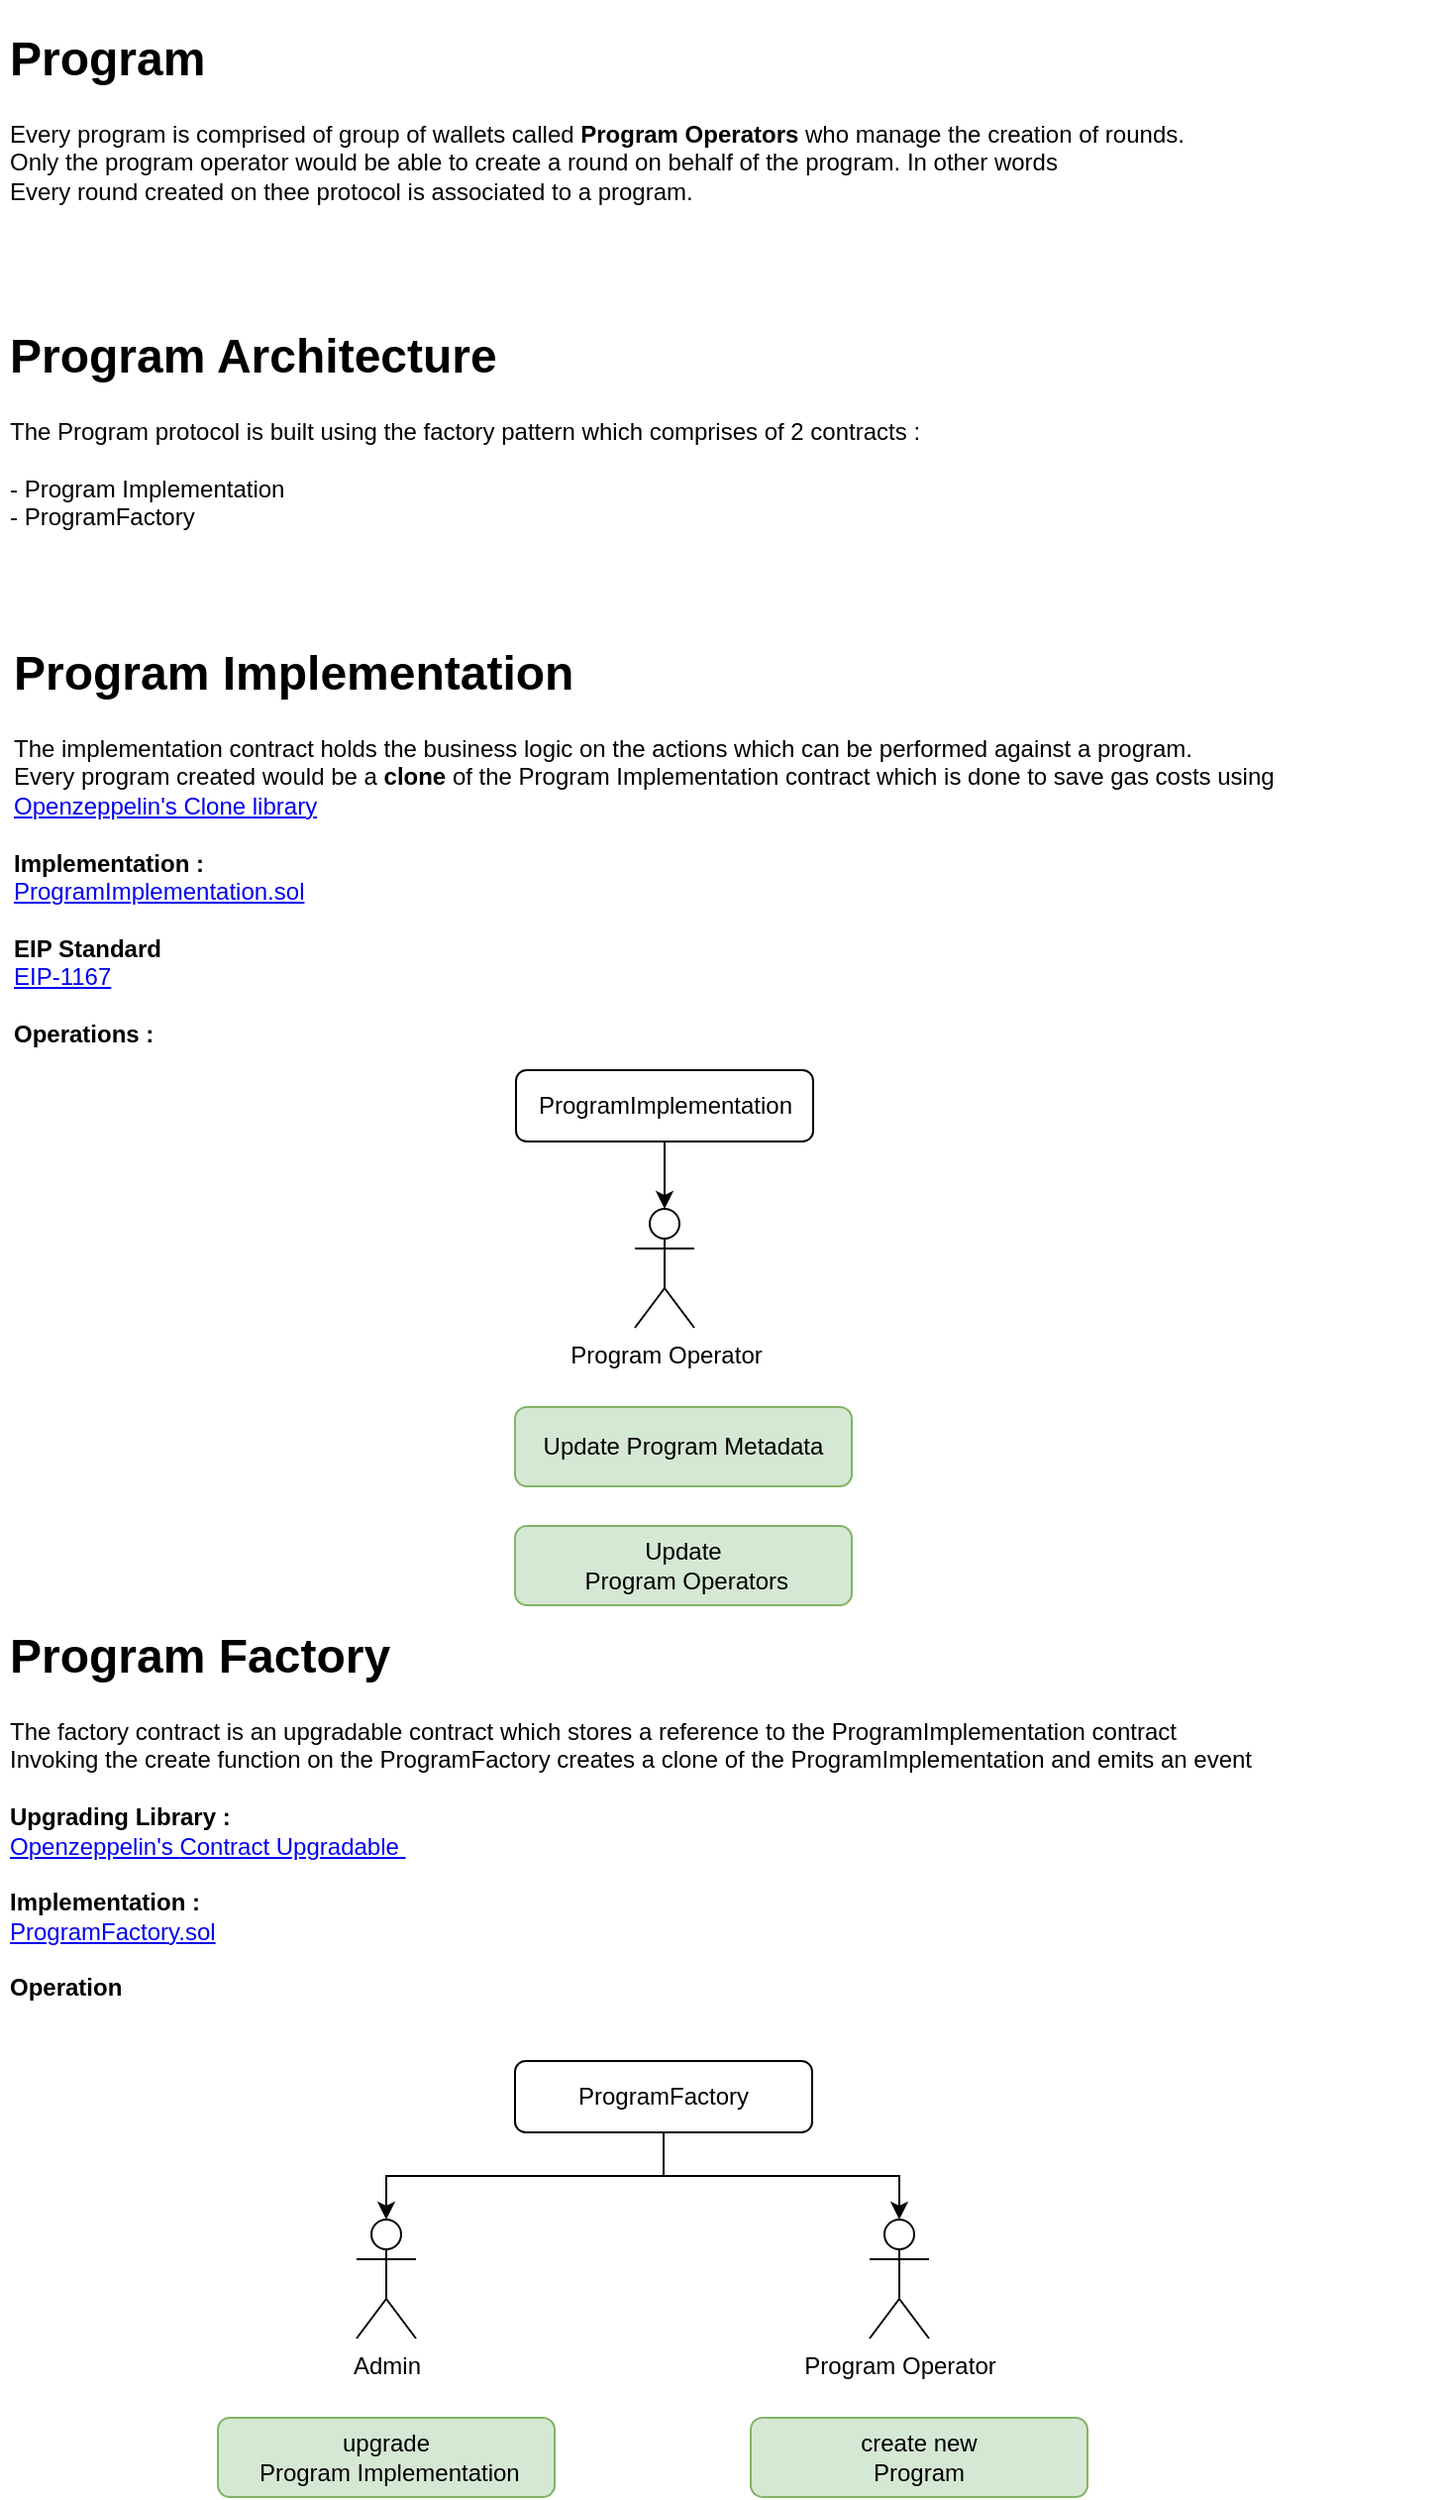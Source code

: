 <mxfile version="20.7.4" type="device" pages="6"><diagram id="C5RBs43oDa-KdzZeNtuy" name="Program"><mxGraphModel dx="954" dy="586" grid="1" gridSize="10" guides="1" tooltips="1" connect="1" arrows="1" fold="1" page="1" pageScale="1" pageWidth="827" pageHeight="1169" math="0" shadow="0"><root><mxCell id="WIyWlLk6GJQsqaUBKTNV-0"/><mxCell id="WIyWlLk6GJQsqaUBKTNV-1" parent="WIyWlLk6GJQsqaUBKTNV-0"/><mxCell id="vOu5lzAiv_PURTNKGnxg-7" value="&lt;h1&gt;&lt;span style=&quot;background-color: initial;&quot;&gt;Program&lt;/span&gt;&lt;/h1&gt;&lt;div&gt;Every program is comprised of group of wallets called &lt;b&gt;Program Operators&lt;/b&gt; who manage the creation of rounds.&amp;nbsp;&lt;/div&gt;&lt;div&gt;Only the program operator would be able to create a round on behalf of the program. In other words&amp;nbsp;&lt;/div&gt;Every round created on thee protocol is associated to a program." style="text;html=1;strokeColor=none;fillColor=none;spacing=5;spacingTop=-20;whiteSpace=wrap;overflow=hidden;rounded=0;" parent="WIyWlLk6GJQsqaUBKTNV-1" vertex="1"><mxGeometry x="40" y="40" width="660" height="120" as="geometry"/></mxCell><mxCell id="vOu5lzAiv_PURTNKGnxg-8" value="&lt;h1&gt;&lt;span style=&quot;background-color: initial;&quot;&gt;Program Implementation&lt;/span&gt;&lt;/h1&gt;&lt;div&gt;&lt;span style=&quot;background-color: initial;&quot;&gt;The implementation contract holds the business logic on the actions which can be performed against a program.&amp;nbsp;&amp;nbsp;&lt;/span&gt;&lt;/div&gt;&lt;div&gt;&lt;span style=&quot;background-color: initial;&quot;&gt;Every program created would be a &lt;b&gt;clone&lt;/b&gt; of the Program Implementation contract which is done to save gas costs using &lt;a href=&quot;https://docs.openzeppelin.com/contracts/4.x/api/proxy#Clones&quot;&gt;O&lt;/a&gt;&lt;/span&gt;&lt;a href=&quot;https://docs.openzeppelin.com/contracts/4.x/api/proxy#Clones&quot;&gt;&lt;span style=&quot;background-color: initial;&quot;&gt;penzeppelin's Clone &lt;/span&gt;&lt;span style=&quot;background-color: initial;&quot;&gt;library&lt;/span&gt;&lt;/a&gt;&lt;/div&gt;&lt;div&gt;&lt;span style=&quot;background-color: initial;&quot;&gt;&lt;br&gt;&lt;/span&gt;&lt;/div&gt;&lt;div&gt;&lt;b&gt;Implementation :&amp;nbsp;&lt;/b&gt;&lt;/div&gt;&lt;div&gt;&lt;a href=&quot;https://github.com/gitcoinco/grants-round/blob/main/packages/contracts/contracts/program/ProgramImplementation.sol&quot;&gt;ProgramImplementation.sol&lt;/a&gt;&lt;/div&gt;&lt;div&gt;&lt;br&gt;&lt;/div&gt;&lt;div&gt;&lt;b&gt;EIP Standard&lt;/b&gt;&lt;/div&gt;&lt;div&gt;&lt;a href=&quot;https://eips.ethereum.org/EIPS/eip-1167&quot;&gt;EIP-1167&lt;/a&gt;&lt;/div&gt;&lt;div&gt;&lt;div style=&quot;border-color: var(--border-color);&quot;&gt;&lt;span style=&quot;background-color: initial;&quot;&gt;&lt;br&gt;&lt;/span&gt;&lt;/div&gt;&lt;div style=&quot;border-color: var(--border-color);&quot;&gt;&lt;span style=&quot;background-color: initial;&quot;&gt;&lt;b&gt;Operations :&lt;/b&gt;&lt;/span&gt;&lt;/div&gt;&lt;div style=&quot;border-color: var(--border-color);&quot;&gt;&lt;br&gt;&lt;/div&gt;&lt;/div&gt;&lt;div&gt;&lt;/div&gt;" style="text;html=1;strokeColor=none;fillColor=none;spacing=5;spacingTop=-20;whiteSpace=wrap;overflow=hidden;rounded=0;" parent="WIyWlLk6GJQsqaUBKTNV-1" vertex="1"><mxGeometry x="42" y="350" width="728" height="210" as="geometry"/></mxCell><mxCell id="vOu5lzAiv_PURTNKGnxg-9" value="&lt;h1&gt;&lt;span style=&quot;background-color: initial;&quot;&gt;Program Architecture&lt;/span&gt;&lt;/h1&gt;&lt;div&gt;&lt;span style=&quot;background-color: initial;&quot;&gt;The Program protocol is built using the factory pattern which comprises of 2 contracts :&lt;/span&gt;&lt;/div&gt;&lt;div&gt;&lt;span style=&quot;background-color: initial;&quot;&gt;&lt;br&gt;- Program Implementation&lt;/span&gt;&lt;br&gt;&lt;/div&gt;&lt;div&gt;&lt;div style=&quot;border-color: var(--border-color);&quot;&gt;&lt;span style=&quot;border-color: var(--border-color); background-color: initial;&quot;&gt;- ProgramFactory&lt;/span&gt;&lt;/div&gt;&lt;/div&gt;&lt;div&gt;&lt;span style=&quot;border-color: var(--border-color); background-color: initial;&quot;&gt;&lt;br&gt;&lt;/span&gt;&lt;/div&gt;&lt;div&gt;&lt;/div&gt;" style="text;html=1;strokeColor=none;fillColor=none;spacing=5;spacingTop=-20;whiteSpace=wrap;overflow=hidden;rounded=0;" parent="WIyWlLk6GJQsqaUBKTNV-1" vertex="1"><mxGeometry x="40" y="190" width="660" height="120" as="geometry"/></mxCell><mxCell id="vOu5lzAiv_PURTNKGnxg-23" value="&lt;h1&gt;&lt;span style=&quot;background-color: initial;&quot;&gt;Program Factory&lt;/span&gt;&lt;/h1&gt;&lt;div&gt;&lt;span style=&quot;background-color: initial;&quot;&gt;The factory contract is an upgradable contract which&amp;nbsp;&lt;/span&gt;&lt;span style=&quot;background-color: initial;&quot;&gt;stores a reference to the ProgramImplementation contract&amp;nbsp;&lt;/span&gt;&lt;/div&gt;&lt;div&gt;&lt;span style=&quot;background-color: initial;&quot;&gt;Invoking the create function on the ProgramFactory creates a clone of the ProgramImplementation and emits an event&amp;nbsp;&lt;/span&gt;&lt;/div&gt;&lt;div&gt;&lt;br&gt;&lt;b&gt;Upgrading Library :&lt;/b&gt;&lt;br&gt;&lt;a style=&quot;background-color: initial;&quot; href=&quot;https://docs.openzeppelin.com/contracts/4.x/upgradeable&quot;&gt;&lt;span style=&quot;background-color: initial;&quot;&gt;O&lt;/span&gt;&lt;span style=&quot;background-color: initial;&quot;&gt;penzeppelin's&amp;nbsp;&lt;/span&gt;Contract Upgradable&amp;nbsp;&lt;/a&gt;&lt;br&gt;&lt;/div&gt;&lt;div&gt;&lt;span style=&quot;background-color: initial;&quot;&gt;&lt;br&gt;&lt;/span&gt;&lt;/div&gt;&lt;div&gt;&lt;b&gt;Implementation :&amp;nbsp;&lt;/b&gt;&lt;/div&gt;&lt;div&gt;&lt;a href=&quot;https://github.com/gitcoinco/grants-round/blob/main/packages/contracts/contracts/program/ProgramFactory.sol&quot;&gt;ProgramFactory.sol&lt;/a&gt;&lt;/div&gt;&lt;div&gt;&lt;br&gt;&lt;b&gt;Operation&lt;/b&gt;&lt;/div&gt;&lt;div&gt;&lt;br&gt;&lt;/div&gt;&lt;div&gt;&lt;/div&gt;" style="text;html=1;strokeColor=none;fillColor=none;spacing=5;spacingTop=-20;whiteSpace=wrap;overflow=hidden;rounded=0;" parent="WIyWlLk6GJQsqaUBKTNV-1" vertex="1"><mxGeometry x="40" y="846" width="728" height="204" as="geometry"/></mxCell><mxCell id="vOu5lzAiv_PURTNKGnxg-34" style="edgeStyle=orthogonalEdgeStyle;rounded=0;orthogonalLoop=1;jettySize=auto;html=1;exitX=0.5;exitY=1;exitDx=0;exitDy=0;" parent="WIyWlLk6GJQsqaUBKTNV-1" source="vOu5lzAiv_PURTNKGnxg-36" target="vOu5lzAiv_PURTNKGnxg-40" edge="1"><mxGeometry relative="1" as="geometry"/></mxCell><mxCell id="vOu5lzAiv_PURTNKGnxg-35" style="edgeStyle=orthogonalEdgeStyle;rounded=0;orthogonalLoop=1;jettySize=auto;html=1;exitX=0.5;exitY=1;exitDx=0;exitDy=0;entryX=0.5;entryY=0;entryDx=0;entryDy=0;entryPerimeter=0;" parent="WIyWlLk6GJQsqaUBKTNV-1" source="vOu5lzAiv_PURTNKGnxg-36" target="vOu5lzAiv_PURTNKGnxg-38" edge="1"><mxGeometry relative="1" as="geometry"/></mxCell><mxCell id="vOu5lzAiv_PURTNKGnxg-36" value="ProgramFactory" style="rounded=1;whiteSpace=wrap;html=1;fontSize=12;glass=0;strokeWidth=1;shadow=0;" parent="WIyWlLk6GJQsqaUBKTNV-1" vertex="1"><mxGeometry x="300" y="1070" width="150" height="36" as="geometry"/></mxCell><mxCell id="vOu5lzAiv_PURTNKGnxg-37" value="create new &lt;br&gt;Program" style="rounded=1;whiteSpace=wrap;html=1;glass=0;fillColor=#d5e8d4;strokeColor=#82b366;" parent="WIyWlLk6GJQsqaUBKTNV-1" vertex="1"><mxGeometry x="419" y="1250" width="170" height="40" as="geometry"/></mxCell><mxCell id="vOu5lzAiv_PURTNKGnxg-38" value="Program Operator" style="shape=umlActor;verticalLabelPosition=bottom;verticalAlign=top;html=1;outlineConnect=0;" parent="WIyWlLk6GJQsqaUBKTNV-1" vertex="1"><mxGeometry x="479" y="1150" width="30" height="60" as="geometry"/></mxCell><mxCell id="vOu5lzAiv_PURTNKGnxg-39" value="upgrade&lt;br&gt;&amp;nbsp;Program Implementation" style="rounded=1;whiteSpace=wrap;html=1;glass=0;fillColor=#d5e8d4;strokeColor=#82b366;" parent="WIyWlLk6GJQsqaUBKTNV-1" vertex="1"><mxGeometry x="150" y="1250" width="170" height="40" as="geometry"/></mxCell><mxCell id="vOu5lzAiv_PURTNKGnxg-40" value="Admin" style="shape=umlActor;verticalLabelPosition=bottom;verticalAlign=top;html=1;outlineConnect=0;" parent="WIyWlLk6GJQsqaUBKTNV-1" vertex="1"><mxGeometry x="220" y="1150" width="30" height="60" as="geometry"/></mxCell><mxCell id="vOu5lzAiv_PURTNKGnxg-42" style="edgeStyle=orthogonalEdgeStyle;rounded=0;orthogonalLoop=1;jettySize=auto;html=1;exitX=0.5;exitY=1;exitDx=0;exitDy=0;entryX=0.5;entryY=0;entryDx=0;entryDy=0;entryPerimeter=0;" parent="WIyWlLk6GJQsqaUBKTNV-1" source="vOu5lzAiv_PURTNKGnxg-43" target="vOu5lzAiv_PURTNKGnxg-45" edge="1"><mxGeometry relative="1" as="geometry"/></mxCell><mxCell id="vOu5lzAiv_PURTNKGnxg-43" value="ProgramImplementation" style="rounded=1;whiteSpace=wrap;html=1;fontSize=12;glass=0;strokeWidth=1;shadow=0;" parent="WIyWlLk6GJQsqaUBKTNV-1" vertex="1"><mxGeometry x="300.5" y="570" width="150" height="36" as="geometry"/></mxCell><mxCell id="vOu5lzAiv_PURTNKGnxg-44" value="Update Program Metadata" style="rounded=1;whiteSpace=wrap;html=1;glass=0;fillColor=#d5e8d4;strokeColor=#82b366;" parent="WIyWlLk6GJQsqaUBKTNV-1" vertex="1"><mxGeometry x="300" y="740" width="170" height="40" as="geometry"/></mxCell><mxCell id="vOu5lzAiv_PURTNKGnxg-45" value="Program Operator" style="shape=umlActor;verticalLabelPosition=bottom;verticalAlign=top;html=1;outlineConnect=0;" parent="WIyWlLk6GJQsqaUBKTNV-1" vertex="1"><mxGeometry x="360.5" y="640" width="30" height="60" as="geometry"/></mxCell><mxCell id="vOu5lzAiv_PURTNKGnxg-49" value="Update&lt;br style=&quot;border-color: var(--border-color);&quot;&gt;&amp;nbsp;Program Operators" style="rounded=1;whiteSpace=wrap;html=1;glass=0;fillColor=#d5e8d4;strokeColor=#82b366;" parent="WIyWlLk6GJQsqaUBKTNV-1" vertex="1"><mxGeometry x="300" y="800" width="170" height="40" as="geometry"/></mxCell></root></mxGraphModel></diagram><diagram id="d3elWwYTSC9ydyjCkpA6" name="Round"><mxGraphModel dx="3816" dy="2464" grid="1" gridSize="10" guides="1" tooltips="1" connect="1" arrows="1" fold="1" page="1" pageScale="1" pageWidth="850" pageHeight="1100" math="0" shadow="0">&#xa;      <root>&#xa;        <mxCell id="0"/>&#xa;        <mxCell id="1" parent="0"/>&#xa;        <mxCell id="4iFVP9kAwC1QUmGKPYk0-1" value="&lt;h1&gt;&lt;span style=&quot;background-color: initial;&quot;&gt;Round&lt;/span&gt;&lt;/h1&gt;&lt;div&gt;Every round is comprised of group of wallets called &lt;b&gt;Round Operators&lt;/b&gt; who manage the creation of round.&amp;nbsp;&lt;br&gt;The round operators are elected by the a program operator.&amp;nbsp;&lt;/div&gt;&lt;div&gt;Running a round requires having&amp;nbsp;&amp;nbsp;&lt;br&gt;&lt;/div&gt;&lt;div&gt;&lt;br&gt;&lt;/div&gt;&lt;div&gt;- GateKeeper Contract&lt;br&gt;- Payout Contract&lt;/div&gt;&lt;div&gt;- Voting Contract&lt;/div&gt;&lt;div&gt;- Round Contract&lt;/div&gt;&lt;div&gt;&lt;br&gt;&lt;/div&gt;&lt;div&gt;&lt;/div&gt;" style="text;html=1;strokeColor=none;fillColor=none;spacing=5;spacingTop=-20;whiteSpace=wrap;overflow=hidden;rounded=0;" parent="1" vertex="1">&#xa;          <mxGeometry x="40" y="40" width="660" height="180" as="geometry"/>&#xa;        </mxCell>&#xa;        <mxCell id="4iFVP9kAwC1QUmGKPYk0-2" value="&lt;h1&gt;&lt;span style=&quot;background-color: initial;&quot;&gt;Round Implementation&lt;/span&gt;&lt;/h1&gt;&lt;div&gt;&lt;span style=&quot;background-color: initial;&quot;&gt;The implementation contract holds the business logic on the actions which can be performed against a round.&amp;nbsp;&amp;nbsp;&lt;/span&gt;&lt;/div&gt;&lt;div&gt;&lt;span style=&quot;background-color: initial;&quot;&gt;Every round created would be a &lt;b&gt;clone&lt;/b&gt; of the Round Implementation contract which is done to save gas costs using &lt;a href=&quot;https://docs.openzeppelin.com/contracts/4.x/api/proxy#Clones&quot;&gt;O&lt;/a&gt;&lt;/span&gt;&lt;a href=&quot;https://docs.openzeppelin.com/contracts/4.x/api/proxy#Clones&quot;&gt;&lt;span style=&quot;background-color: initial;&quot;&gt;penzeppelin's Clone &lt;/span&gt;&lt;span style=&quot;background-color: initial;&quot;&gt;library&lt;/span&gt;&lt;/a&gt;&lt;/div&gt;&lt;div&gt;&lt;span style=&quot;background-color: initial;&quot;&gt;&lt;br&gt;&lt;/span&gt;&lt;/div&gt;&lt;div&gt;&lt;b&gt;Implementation :&amp;nbsp;&lt;/b&gt;&lt;/div&gt;&lt;div&gt;&lt;a href=&quot;https://github.com/gitcoinco/grants-round/blob/main/packages/contracts/contracts/round/RoundImplementation.sol&quot;&gt;RoundImplementation.sol&lt;/a&gt;&lt;/div&gt;&lt;div&gt;&lt;br&gt;&lt;/div&gt;&lt;div&gt;&lt;b&gt;EIP Standard&lt;/b&gt;&lt;/div&gt;&lt;div&gt;&lt;a href=&quot;https://eips.ethereum.org/EIPS/eip-1167&quot;&gt;EIP-1167&lt;/a&gt;&lt;/div&gt;&lt;div&gt;&lt;div style=&quot;border-color: var(--border-color);&quot;&gt;&lt;span style=&quot;background-color: initial;&quot;&gt;&lt;br&gt;&lt;/span&gt;&lt;/div&gt;&lt;div style=&quot;border-color: var(--border-color);&quot;&gt;&lt;span style=&quot;background-color: initial;&quot;&gt;&lt;b&gt;Operations :&lt;/b&gt;&lt;/span&gt;&lt;/div&gt;&lt;div style=&quot;border-color: var(--border-color);&quot;&gt;&lt;br&gt;&lt;/div&gt;&lt;/div&gt;&lt;div&gt;&lt;/div&gt;" style="text;html=1;strokeColor=none;fillColor=none;spacing=5;spacingTop=-20;whiteSpace=wrap;overflow=hidden;rounded=0;" parent="1" vertex="1">&#xa;          <mxGeometry x="42" y="400" width="728" height="210" as="geometry"/>&#xa;        </mxCell>&#xa;        <mxCell id="4iFVP9kAwC1QUmGKPYk0-3" value="&lt;h1&gt;&lt;span style=&quot;background-color: initial;&quot;&gt;Round Architecture&lt;/span&gt;&lt;/h1&gt;&lt;div&gt;&lt;span style=&quot;background-color: initial;&quot;&gt;The Round protocol is built using the factory pattern which comprises of 2 contracts :&lt;/span&gt;&lt;/div&gt;&lt;div&gt;&lt;span style=&quot;background-color: initial;&quot;&gt;&lt;br&gt;- Round Implementation&lt;/span&gt;&lt;br&gt;&lt;/div&gt;&lt;div&gt;&lt;div style=&quot;border-color: var(--border-color);&quot;&gt;&lt;span style=&quot;border-color: var(--border-color); background-color: initial;&quot;&gt;- Round Factory&lt;/span&gt;&lt;/div&gt;&lt;/div&gt;&lt;div&gt;&lt;span style=&quot;border-color: var(--border-color); background-color: initial;&quot;&gt;&lt;br&gt;&lt;/span&gt;&lt;/div&gt;&lt;div&gt;&lt;/div&gt;" style="text;html=1;strokeColor=none;fillColor=none;spacing=5;spacingTop=-20;whiteSpace=wrap;overflow=hidden;rounded=0;" parent="1" vertex="1">&#xa;          <mxGeometry x="40" y="240" width="660" height="120" as="geometry"/>&#xa;        </mxCell>&#xa;        <mxCell id="4iFVP9kAwC1QUmGKPYk0-4" style="edgeStyle=orthogonalEdgeStyle;rounded=0;orthogonalLoop=1;jettySize=auto;html=1;exitX=0.5;exitY=1;exitDx=0;exitDy=0;entryX=0.5;entryY=0;entryDx=0;entryDy=0;entryPerimeter=0;" parent="1" source="4iFVP9kAwC1QUmGKPYk0-7" target="4iFVP9kAwC1QUmGKPYk0-17" edge="1">&#xa;          <mxGeometry relative="1" as="geometry">&#xa;            <mxPoint x="404" y="670" as="sourcePoint"/>&#xa;          </mxGeometry>&#xa;        </mxCell>&#xa;        <mxCell id="4iFVP9kAwC1QUmGKPYk0-5" style="edgeStyle=orthogonalEdgeStyle;rounded=0;orthogonalLoop=1;jettySize=auto;html=1;exitX=0.5;exitY=1;exitDx=0;exitDy=0;entryX=0.5;entryY=0;entryDx=0;entryDy=0;entryPerimeter=0;" parent="1" source="4iFVP9kAwC1QUmGKPYk0-7" target="4iFVP9kAwC1QUmGKPYk0-18" edge="1">&#xa;          <mxGeometry relative="1" as="geometry"/>&#xa;        </mxCell>&#xa;        <mxCell id="4iFVP9kAwC1QUmGKPYk0-6" style="edgeStyle=orthogonalEdgeStyle;rounded=0;orthogonalLoop=1;jettySize=auto;html=1;exitX=0.5;exitY=1;exitDx=0;exitDy=0;" parent="1" source="4iFVP9kAwC1QUmGKPYk0-7" target="4iFVP9kAwC1QUmGKPYk0-19" edge="1">&#xa;          <mxGeometry relative="1" as="geometry"/>&#xa;        </mxCell>&#xa;        <mxCell id="4iFVP9kAwC1QUmGKPYk0-7" value="RoundImplementation" style="rounded=1;whiteSpace=wrap;html=1;fontSize=12;glass=0;strokeWidth=1;shadow=0;" parent="1" vertex="1">&#xa;          <mxGeometry x="329" y="610" width="150" height="35" as="geometry"/>&#xa;        </mxCell>&#xa;        <mxCell id="4iFVP9kAwC1QUmGKPYk0-8" value="Update&lt;br style=&quot;border-color: var(--border-color);&quot;&gt;&amp;nbsp;Round Operators" style="rounded=1;whiteSpace=wrap;html=1;glass=0;fillColor=#d5e8d4;strokeColor=#82b366;" parent="1" vertex="1">&#xa;          <mxGeometry x="70" y="800" width="170" height="40" as="geometry"/>&#xa;        </mxCell>&#xa;        <mxCell id="4iFVP9kAwC1QUmGKPYk0-9" value="Update&lt;br style=&quot;border-color: var(--border-color);&quot;&gt;&amp;nbsp;Round Metadata / Variable" style="rounded=1;whiteSpace=wrap;html=1;glass=0;fillColor=#d5e8d4;strokeColor=#82b366;" parent="1" vertex="1">&#xa;          <mxGeometry x="70" y="850" width="170" height="40" as="geometry"/>&#xa;        </mxCell>&#xa;        <mxCell id="4iFVP9kAwC1QUmGKPYk0-10" value="&lt;h1&gt;&lt;span style=&quot;background-color: initial;&quot;&gt;Round Factory&lt;/span&gt;&lt;/h1&gt;&lt;div&gt;&lt;span style=&quot;background-color: initial;&quot;&gt;The factory contract is an upgradable contract which&amp;nbsp;&lt;/span&gt;&lt;span style=&quot;background-color: initial;&quot;&gt;stores a reference to the RoundImplementation contract&amp;nbsp;&lt;/span&gt;&lt;/div&gt;&lt;div&gt;&lt;span style=&quot;background-color: initial;&quot;&gt;Invoking the create function on the RoundFactory creates a clone of the&amp;nbsp;&lt;/span&gt;RoundImplementation&lt;span style=&quot;background-color: initial;&quot;&gt;&amp;nbsp;and emits an event&amp;nbsp;&lt;/span&gt;&lt;/div&gt;&lt;div&gt;&lt;br&gt;&lt;b style=&quot;border-color: var(--border-color);&quot;&gt;Upgrading Library :&lt;/b&gt;&lt;br style=&quot;border-color: var(--border-color);&quot;&gt;&lt;a style=&quot;background-color: initial;&quot; href=&quot;https://docs.openzeppelin.com/contracts/4.x/upgradeable&quot;&gt;&lt;span style=&quot;background-color: initial;&quot;&gt;O&lt;/span&gt;&lt;span style=&quot;background-color: initial;&quot;&gt;penzeppelin's&amp;nbsp;&lt;/span&gt;Contract Upgradable&amp;nbsp;&lt;/a&gt;&lt;br&gt;&lt;/div&gt;&lt;div&gt;&lt;span style=&quot;background-color: initial;&quot;&gt;&lt;br&gt;&lt;/span&gt;&lt;/div&gt;&lt;div&gt;&lt;b&gt;Implementation :&amp;nbsp;&lt;/b&gt;&lt;/div&gt;&lt;div&gt;&lt;a href=&quot;https://github.com/gitcoinco/grants-round/blob/main/packages/contracts/contracts/program/ProgramFactory.sol&quot;&gt;ProgramFactory.sol&lt;/a&gt;&lt;/div&gt;&lt;div&gt;&lt;br&gt;&lt;b&gt;Operation&lt;/b&gt;&lt;/div&gt;&lt;div&gt;&lt;br&gt;&lt;/div&gt;&lt;div&gt;&lt;/div&gt;" style="text;html=1;strokeColor=none;fillColor=none;spacing=5;spacingTop=-20;whiteSpace=wrap;overflow=hidden;rounded=0;" parent="1" vertex="1">&#xa;          <mxGeometry x="30" y="1120" width="728" height="200" as="geometry"/>&#xa;        </mxCell>&#xa;        <mxCell id="4iFVP9kAwC1QUmGKPYk0-11" style="edgeStyle=orthogonalEdgeStyle;rounded=0;orthogonalLoop=1;jettySize=auto;html=1;exitX=0.5;exitY=1;exitDx=0;exitDy=0;" parent="1" source="4iFVP9kAwC1QUmGKPYk0-13" target="4iFVP9kAwC1QUmGKPYk0-25" edge="1">&#xa;          <mxGeometry relative="1" as="geometry"/>&#xa;        </mxCell>&#xa;        <mxCell id="4iFVP9kAwC1QUmGKPYk0-12" style="edgeStyle=orthogonalEdgeStyle;rounded=0;orthogonalLoop=1;jettySize=auto;html=1;exitX=0.5;exitY=1;exitDx=0;exitDy=0;entryX=0.5;entryY=0;entryDx=0;entryDy=0;entryPerimeter=0;" parent="1" source="4iFVP9kAwC1QUmGKPYk0-13" target="4iFVP9kAwC1QUmGKPYk0-23" edge="1">&#xa;          <mxGeometry relative="1" as="geometry"/>&#xa;        </mxCell>&#xa;        <mxCell id="4iFVP9kAwC1QUmGKPYk0-13" value="RoundFactory" style="rounded=1;whiteSpace=wrap;html=1;fontSize=12;glass=0;strokeWidth=1;shadow=0;" parent="1" vertex="1">&#xa;          <mxGeometry x="270" y="1340" width="150" height="36" as="geometry"/>&#xa;        </mxCell>&#xa;        <mxCell id="4iFVP9kAwC1QUmGKPYk0-14" value="create new &lt;br&gt;Round" style="rounded=1;whiteSpace=wrap;html=1;glass=0;fillColor=#d5e8d4;strokeColor=#82b366;" parent="1" vertex="1">&#xa;          <mxGeometry x="389" y="1520" width="170" height="40" as="geometry"/>&#xa;        </mxCell>&#xa;        <mxCell id="4iFVP9kAwC1QUmGKPYk0-15" value="Update&amp;nbsp;&lt;br&gt;Round Application Schema" style="rounded=1;whiteSpace=wrap;html=1;glass=0;fillColor=#d5e8d4;strokeColor=#82b366;" parent="1" vertex="1">&#xa;          <mxGeometry x="70" y="899" width="170" height="40" as="geometry"/>&#xa;        </mxCell>&#xa;        <mxCell id="4iFVP9kAwC1QUmGKPYk0-16" value="Update Approved Project" style="rounded=1;whiteSpace=wrap;html=1;glass=0;fillColor=#d5e8d4;strokeColor=#82b366;" parent="1" vertex="1">&#xa;          <mxGeometry x="70" y="950" width="170" height="40" as="geometry"/>&#xa;        </mxCell>&#xa;        <mxCell id="4iFVP9kAwC1QUmGKPYk0-17" value="Round Operator" style="shape=umlActor;verticalLabelPosition=bottom;verticalAlign=top;html=1;outlineConnect=0;" parent="1" vertex="1">&#xa;          <mxGeometry x="140" y="700" width="30" height="60" as="geometry"/>&#xa;        </mxCell>&#xa;        <mxCell id="4iFVP9kAwC1QUmGKPYk0-18" value="Grant Owner" style="shape=umlActor;verticalLabelPosition=bottom;verticalAlign=top;html=1;outlineConnect=0;" parent="1" vertex="1">&#xa;          <mxGeometry x="389" y="700" width="30" height="60" as="geometry"/>&#xa;        </mxCell>&#xa;        <mxCell id="4iFVP9kAwC1QUmGKPYk0-19" value="Voter" style="shape=umlActor;verticalLabelPosition=bottom;verticalAlign=top;html=1;outlineConnect=0;" parent="1" vertex="1">&#xa;          <mxGeometry x="600" y="700" width="30" height="60" as="geometry"/>&#xa;        </mxCell>&#xa;        <mxCell id="4iFVP9kAwC1QUmGKPYk0-20" value="Apply to the round" style="rounded=1;whiteSpace=wrap;html=1;glass=0;fillColor=#d5e8d4;strokeColor=#82b366;" parent="1" vertex="1">&#xa;          <mxGeometry x="319" y="800" width="170" height="40" as="geometry"/>&#xa;        </mxCell>&#xa;        <mxCell id="4iFVP9kAwC1QUmGKPYk0-21" value="Vote" style="rounded=1;whiteSpace=wrap;html=1;glass=0;fillColor=#d5e8d4;strokeColor=#82b366;" parent="1" vertex="1">&#xa;          <mxGeometry x="540" y="800" width="170" height="40" as="geometry"/>&#xa;        </mxCell>&#xa;        <mxCell id="4iFVP9kAwC1QUmGKPYk0-22" value="Update Payout Distribution" style="rounded=1;whiteSpace=wrap;html=1;glass=0;fillColor=#d5e8d4;strokeColor=#82b366;" parent="1" vertex="1">&#xa;          <mxGeometry x="70" y="1010" width="170" height="40" as="geometry"/>&#xa;        </mxCell>&#xa;        <mxCell id="4iFVP9kAwC1QUmGKPYk0-23" value="Program Operator" style="shape=umlActor;verticalLabelPosition=bottom;verticalAlign=top;html=1;outlineConnect=0;" parent="1" vertex="1">&#xa;          <mxGeometry x="449" y="1420" width="30" height="60" as="geometry"/>&#xa;        </mxCell>&#xa;        <mxCell id="4iFVP9kAwC1QUmGKPYk0-24" value="upgrade&lt;br&gt;&amp;nbsp;Program Implementation" style="rounded=1;whiteSpace=wrap;html=1;glass=0;fillColor=#d5e8d4;strokeColor=#82b366;" parent="1" vertex="1">&#xa;          <mxGeometry x="120" y="1520" width="170" height="40" as="geometry"/>&#xa;        </mxCell>&#xa;        <mxCell id="4iFVP9kAwC1QUmGKPYk0-25" value="Admin" style="shape=umlActor;verticalLabelPosition=bottom;verticalAlign=top;html=1;outlineConnect=0;" parent="1" vertex="1">&#xa;          <mxGeometry x="190" y="1420" width="30" height="60" as="geometry"/>&#xa;        </mxCell>&#xa;      </root>&#xa;    </mxGraphModel></diagram><diagram id="oJ3TLXhESd1IR4sQwupr" name="VotingStrategy"><mxGraphModel dx="909" dy="587" grid="1" gridSize="10" guides="1" tooltips="1" connect="1" arrows="1" fold="1" page="1" pageScale="1" pageWidth="850" pageHeight="1100" math="0" shadow="0">&#xa;      <root>&#xa;        <mxCell id="0"/>&#xa;        <mxCell id="1" parent="0"/>&#xa;        <mxCell id="YiSDJRuQyDGlhCoOEfsR-1" value="&lt;h1&gt;&lt;span style=&quot;background-color: initial;&quot;&gt;VotingStrategy&lt;/span&gt;&lt;/h1&gt;&lt;div&gt;&lt;p style=&quot;margin: 0px; font-variant-numeric: normal; font-variant-east-asian: normal; font-stretch: normal; line-height: normal; color: rgba(0, 0, 0, 0.85);&quot; class=&quot;p1&quot;&gt;&lt;font style=&quot;font-size: 12px;&quot;&gt;Every round requires a voting strategy flavour which defines how a contributor would cast their vote to a grant project during the round. &lt;br&gt;&lt;br&gt;The Grants protocol allows round operators to choose an existing flavour of VotingStrategy provided by the platform or choose to build their version of VotingStrategy to run their own round.&amp;nbsp;&lt;br&gt;&lt;br&gt;A VotingStrategy contract can only be linked to one Round contract and once linked cannot be changed.&lt;br&gt;If something needs to be changed on the VotingStrategy contract, that would require deploying a new VotingStrategy along with a new Round contract&lt;br&gt;&lt;br&gt;All interactions against the VotingStrategy&amp;nbsp;contract would be done via the Round contract&lt;br&gt;&lt;/font&gt;&lt;/p&gt;&lt;p style=&quot;margin: 0px; font-variant-numeric: normal; font-variant-east-asian: normal; font-stretch: normal; line-height: normal; color: rgba(0, 0, 0, 0.85);&quot; class=&quot;p1&quot;&gt;&lt;/p&gt;&lt;/div&gt;&lt;div&gt;&lt;/div&gt;" style="text;html=1;strokeColor=none;fillColor=none;spacing=5;spacingTop=-20;whiteSpace=wrap;overflow=hidden;rounded=0;" parent="1" vertex="1">&#xa;          <mxGeometry x="40" y="40" width="660" height="220" as="geometry"/>&#xa;        </mxCell>&#xa;        <mxCell id="YiSDJRuQyDGlhCoOEfsR-2" value="&lt;h1&gt;&lt;span style=&quot;background-color: initial;&quot;&gt;VotingStrategy Implementation&lt;/span&gt;&lt;/h1&gt;&lt;div&gt;&lt;span style=&quot;background-color: initial;&quot;&gt;Every flavour implementation contract holds the business logic on how a vote is cast.&amp;nbsp;&lt;/span&gt;&lt;/div&gt;&lt;div&gt;&lt;span style=&quot;background-color: initial;&quot;&gt;Every VotingStrategy created would be a &lt;b&gt;clone&lt;/b&gt; of the&amp;nbsp;&lt;/span&gt;VotingStrategy&lt;span style=&quot;background-color: initial;&quot;&gt;&amp;nbsp;Implementation contract which is done to save gas costs using &lt;a href=&quot;https://docs.openzeppelin.com/contracts/4.x/api/proxy#Clones&quot;&gt;O&lt;/a&gt;&lt;/span&gt;&lt;a href=&quot;https://docs.openzeppelin.com/contracts/4.x/api/proxy#Clones&quot;&gt;&lt;span style=&quot;background-color: initial;&quot;&gt;penzeppelin's Clone &lt;/span&gt;&lt;span style=&quot;background-color: initial;&quot;&gt;library&lt;/span&gt;&lt;/a&gt;&lt;/div&gt;&lt;div style=&quot;font-size: 13px;&quot;&gt;&lt;br&gt;&lt;span style=&quot;background-color: initial;&quot;&gt;A&lt;/span&gt;&lt;span style=&quot;color: rgba(0, 0, 0, 0.85); background-color: initial;&quot;&gt;ny new flavour of VotingStrategy being built would be expected to&lt;/span&gt;&lt;span class=&quot;Apple-converted-space&quot; style=&quot;color: rgba(0, 0, 0, 0.85); background-color: initial;&quot;&gt;&amp;nbsp;implement the IVotingStrategy interface&lt;/span&gt;&lt;/div&gt;&lt;div style=&quot;font-size: 13px;&quot;&gt;&lt;br&gt;&lt;/div&gt;&lt;div&gt;&lt;span style=&quot;background-color: initial;&quot;&gt;&lt;br&gt;&lt;/span&gt;&lt;/div&gt;&lt;div&gt;&lt;b&gt;Interface :&amp;nbsp;&lt;/b&gt;&lt;/div&gt;&lt;div&gt;&lt;a href=&quot;https://github.com/gitcoinco/grants-round/blob/main/packages/contracts/contracts/votingStrategy/IVotingStrategy.sol&quot;&gt;IVotingStrategy.sol&lt;/a&gt;&lt;/div&gt;&lt;div&gt;&lt;br&gt;&lt;/div&gt;&lt;div&gt;&lt;b&gt;Example VotingStrategy Implementation:&lt;/b&gt;&lt;/div&gt;&lt;div style=&quot;&quot;&gt;&lt;span style=&quot;color: var(--color-fg-default); background-color: rgb(255, 255, 255);&quot;&gt;&lt;font style=&quot;font-size: 12px;&quot;&gt;&lt;a href=&quot;https://github.com/gitcoinco/grants-round/blob/main/packages/contracts/contracts/votingStrategy/QuadraticFundingStrategy/QuadraticFundingVotingStrategyImplementation.sol&quot;&gt;QuadraticFundingVotingStrategyImplementation&lt;/a&gt;&lt;/font&gt;&lt;/span&gt;&lt;/div&gt;&lt;div style=&quot;&quot;&gt;&lt;br&gt;&lt;/div&gt;&lt;div&gt;&lt;b&gt;EIP Standard&lt;/b&gt;&lt;/div&gt;&lt;div&gt;&lt;a href=&quot;https://eips.ethereum.org/EIPS/eip-1167&quot;&gt;EIP-1167&lt;/a&gt;&lt;/div&gt;&lt;div&gt;&lt;div style=&quot;border-color: var(--border-color);&quot;&gt;&lt;span style=&quot;background-color: initial;&quot;&gt;&lt;br&gt;&lt;/span&gt;&lt;/div&gt;&lt;div style=&quot;border-color: var(--border-color);&quot;&gt;&lt;span style=&quot;background-color: initial;&quot;&gt;&lt;b&gt;Operations :&lt;/b&gt;&lt;/span&gt;&lt;/div&gt;&lt;div style=&quot;border-color: var(--border-color);&quot;&gt;&lt;br&gt;&lt;/div&gt;&lt;/div&gt;&lt;div&gt;&lt;/div&gt;" style="text;html=1;strokeColor=none;fillColor=none;spacing=5;spacingTop=-20;whiteSpace=wrap;overflow=hidden;rounded=0;" parent="1" vertex="1">&#xa;          <mxGeometry x="40" y="410" width="728" height="320" as="geometry"/>&#xa;        </mxCell>&#xa;        <mxCell id="YiSDJRuQyDGlhCoOEfsR-3" value="&lt;h1&gt;&lt;span style=&quot;background-color: initial;&quot;&gt;VotingStrategy Architecture&lt;/span&gt;&lt;/h1&gt;&lt;div&gt;&lt;span style=&quot;background-color: initial;&quot;&gt;Every flavour of VotingStrategy protocol is built using the factory pattern which comprises of 2 contracts :&lt;/span&gt;&lt;/div&gt;&lt;div&gt;&lt;span style=&quot;background-color: initial;&quot;&gt;&lt;br&gt;- VotingStrategy Implementation&lt;/span&gt;&lt;br&gt;&lt;/div&gt;&lt;div&gt;&lt;div style=&quot;border-color: var(--border-color);&quot;&gt;&lt;span style=&quot;border-color: var(--border-color); background-color: initial;&quot;&gt;-&amp;nbsp;&lt;/span&gt;&lt;span style=&quot;background-color: initial;&quot;&gt;VotingStrategy Factory&lt;/span&gt;&lt;span style=&quot;background-color: initial;&quot;&gt;&amp;nbsp;&lt;/span&gt;&lt;/div&gt;&lt;/div&gt;&lt;div&gt;&lt;span style=&quot;border-color: var(--border-color); background-color: initial;&quot;&gt;&lt;br&gt;&lt;/span&gt;&lt;/div&gt;&lt;div&gt;&lt;/div&gt;" style="text;html=1;strokeColor=none;fillColor=none;spacing=5;spacingTop=-20;whiteSpace=wrap;overflow=hidden;rounded=0;" parent="1" vertex="1">&#xa;          <mxGeometry x="40" y="270" width="660" height="120" as="geometry"/>&#xa;        </mxCell>&#xa;        <mxCell id="YiSDJRuQyDGlhCoOEfsR-4" value="&lt;h1&gt;VotingStrategy&lt;span style=&quot;background-color: initial;&quot;&gt;&amp;nbsp;Factory&lt;/span&gt;&lt;/h1&gt;&lt;div&gt;&lt;span style=&quot;background-color: initial;&quot;&gt;The factory contract is an upgradable contract which&amp;nbsp;&lt;/span&gt;&lt;span style=&quot;background-color: initial;&quot;&gt;stores a reference to the VotingStrategy contract&amp;nbsp;&lt;/span&gt;&lt;/div&gt;&lt;div&gt;&lt;span style=&quot;background-color: initial;&quot;&gt;Invoking the create function on the&amp;nbsp;&lt;/span&gt;VotingStrategy&lt;span style=&quot;background-color: initial;&quot;&gt;&amp;nbsp;creates a clone of the&lt;/span&gt;&lt;/div&gt;VotingStrategy&lt;span style=&quot;background-color: initial;&quot;&gt;Implementation and emits an event&amp;nbsp;&lt;/span&gt;&lt;br&gt;&lt;div&gt;&lt;br&gt;&lt;b&gt;Upgrading Library :&lt;/b&gt;&lt;br&gt;&lt;a href=&quot;https://docs.openzeppelin.com/contracts/4.x/upgradeable&quot; style=&quot;background-color: initial;&quot;&gt;&lt;span style=&quot;background-color: initial;&quot;&gt;O&lt;/span&gt;&lt;span style=&quot;background-color: initial;&quot;&gt;penzeppelin's&amp;nbsp;&lt;/span&gt;Contract Upgradable&amp;nbsp;&lt;/a&gt;&lt;br&gt;&lt;/div&gt;&lt;div&gt;&lt;span style=&quot;background-color: initial;&quot;&gt;&lt;br&gt;&lt;/span&gt;&lt;/div&gt;&lt;div style=&quot;border-color: var(--border-color);&quot;&gt;&lt;b style=&quot;border-color: var(--border-color);&quot;&gt;Example VotingStrategy Factory:&lt;/b&gt;&lt;/div&gt;&lt;div&gt;&lt;a href=&quot;https://github.com/gitcoinco/grants-round/blob/main/packages/contracts/contracts/votingStrategy/QuadraticFundingStrategy/QuadraticFundingVotingStrategyFactory.sol&quot;&gt;QuadraticFundingStrategy.sol&lt;br&gt;&lt;/a&gt;&lt;/div&gt;&lt;div&gt;&lt;br&gt;&lt;b&gt;Operation&lt;/b&gt;&lt;/div&gt;&lt;div&gt;&lt;br&gt;&lt;/div&gt;&lt;div&gt;&lt;/div&gt;" style="text;html=1;strokeColor=none;fillColor=none;spacing=5;spacingTop=-20;whiteSpace=wrap;overflow=hidden;rounded=0;" parent="1" vertex="1">&#xa;          <mxGeometry x="40" y="1100" width="728" height="204" as="geometry"/>&#xa;        </mxCell>&#xa;        <mxCell id="YiSDJRuQyDGlhCoOEfsR-5" style="edgeStyle=orthogonalEdgeStyle;rounded=0;orthogonalLoop=1;jettySize=auto;html=1;exitX=0.5;exitY=1;exitDx=0;exitDy=0;" parent="1" source="YiSDJRuQyDGlhCoOEfsR-7" target="YiSDJRuQyDGlhCoOEfsR-11" edge="1">&#xa;          <mxGeometry relative="1" as="geometry"/>&#xa;        </mxCell>&#xa;        <mxCell id="YiSDJRuQyDGlhCoOEfsR-6" style="edgeStyle=orthogonalEdgeStyle;rounded=0;orthogonalLoop=1;jettySize=auto;html=1;exitX=0.5;exitY=1;exitDx=0;exitDy=0;entryX=0.5;entryY=0;entryDx=0;entryDy=0;entryPerimeter=0;" parent="1" source="YiSDJRuQyDGlhCoOEfsR-7" target="YiSDJRuQyDGlhCoOEfsR-9" edge="1">&#xa;          <mxGeometry relative="1" as="geometry"/>&#xa;        </mxCell>&#xa;        <mxCell id="YiSDJRuQyDGlhCoOEfsR-7" value="VotingStrategyFactory" style="rounded=1;whiteSpace=wrap;html=1;fontSize=12;glass=0;strokeWidth=1;shadow=0;" parent="1" vertex="1">&#xa;          <mxGeometry x="300" y="1324" width="150" height="36" as="geometry"/>&#xa;        </mxCell>&#xa;        <mxCell id="YiSDJRuQyDGlhCoOEfsR-8" value="deploy new &lt;br&gt;VotingStrategy" style="rounded=1;whiteSpace=wrap;html=1;glass=0;fillColor=#d5e8d4;strokeColor=#82b366;" parent="1" vertex="1">&#xa;          <mxGeometry x="419" y="1504" width="170" height="40" as="geometry"/>&#xa;        </mxCell>&#xa;        <mxCell id="YiSDJRuQyDGlhCoOEfsR-9" value="Round Operator" style="shape=umlActor;verticalLabelPosition=bottom;verticalAlign=top;html=1;outlineConnect=0;" parent="1" vertex="1">&#xa;          <mxGeometry x="479" y="1404" width="30" height="60" as="geometry"/>&#xa;        </mxCell>&#xa;        <mxCell id="YiSDJRuQyDGlhCoOEfsR-10" value="upgrade&lt;br&gt;&amp;nbsp;VotingStrategy Implementation" style="rounded=1;whiteSpace=wrap;html=1;glass=0;fillColor=#d5e8d4;strokeColor=#82b366;" parent="1" vertex="1">&#xa;          <mxGeometry x="150" y="1504" width="170" height="40" as="geometry"/>&#xa;        </mxCell>&#xa;        <mxCell id="YiSDJRuQyDGlhCoOEfsR-11" value="Admin" style="shape=umlActor;verticalLabelPosition=bottom;verticalAlign=top;html=1;outlineConnect=0;" parent="1" vertex="1">&#xa;          <mxGeometry x="220" y="1404" width="30" height="60" as="geometry"/>&#xa;        </mxCell>&#xa;        <mxCell id="YiSDJRuQyDGlhCoOEfsR-12" style="edgeStyle=orthogonalEdgeStyle;rounded=0;orthogonalLoop=1;jettySize=auto;html=1;exitX=0.5;exitY=1;exitDx=0;exitDy=0;entryX=0.5;entryY=0;entryDx=0;entryDy=0;entryPerimeter=0;" parent="1" source="YiSDJRuQyDGlhCoOEfsR-14" target="YiSDJRuQyDGlhCoOEfsR-16" edge="1">&#xa;          <mxGeometry relative="1" as="geometry"/>&#xa;        </mxCell>&#xa;        <mxCell id="YiSDJRuQyDGlhCoOEfsR-13" style="edgeStyle=orthogonalEdgeStyle;rounded=0;orthogonalLoop=1;jettySize=auto;html=1;exitX=0.5;exitY=1;exitDx=0;exitDy=0;entryX=0.5;entryY=0;entryDx=0;entryDy=0;entryPerimeter=0;fontFamily=Helvetica;fontSize=12;" parent="1" source="YiSDJRuQyDGlhCoOEfsR-14" target="YiSDJRuQyDGlhCoOEfsR-18" edge="1">&#xa;          <mxGeometry relative="1" as="geometry"/>&#xa;        </mxCell>&#xa;        <mxCell id="YiSDJRuQyDGlhCoOEfsR-14" value="VotingStrategyImplementation" style="rounded=1;whiteSpace=wrap;html=1;fontSize=12;glass=0;strokeWidth=1;shadow=0;" parent="1" vertex="1">&#xa;          <mxGeometry x="290.25" y="760" width="170.5" height="36" as="geometry"/>&#xa;        </mxCell>&#xa;        <mxCell id="YiSDJRuQyDGlhCoOEfsR-15" value="Vote" style="rounded=1;whiteSpace=wrap;html=1;glass=0;fillColor=#d5e8d4;strokeColor=#82b366;" parent="1" vertex="1">&#xa;          <mxGeometry x="414" y="940" width="170" height="40" as="geometry"/>&#xa;        </mxCell>&#xa;        <mxCell id="YiSDJRuQyDGlhCoOEfsR-16" value="Contributor" style="shape=umlActor;verticalLabelPosition=bottom;verticalAlign=top;html=1;outlineConnect=0;" parent="1" vertex="1">&#xa;          <mxGeometry x="489" y="850" width="30" height="60" as="geometry"/>&#xa;        </mxCell>&#xa;        <mxCell id="YiSDJRuQyDGlhCoOEfsR-17" value="Any new functionality the strategy requires" style="rounded=1;whiteSpace=wrap;html=1;glass=0;fillColor=#d5e8d4;strokeColor=#82b366;sketch=1;curveFitting=1;jiggle=2;" parent="1" vertex="1">&#xa;          <mxGeometry x="190.25" y="940" width="170" height="40" as="geometry"/>&#xa;        </mxCell>&#xa;        <mxCell id="YiSDJRuQyDGlhCoOEfsR-18" value="Round Operator" style="shape=umlActor;verticalLabelPosition=bottom;verticalAlign=top;html=1;outlineConnect=0;" parent="1" vertex="1">&#xa;          <mxGeometry x="260.25" y="850" width="30" height="60" as="geometry"/>&#xa;        </mxCell>&#xa;        <mxCell id="YiSDJRuQyDGlhCoOEfsR-19" value="Any new functionality the strategy requires" style="rounded=1;whiteSpace=wrap;html=1;glass=0;fillColor=#d5e8d4;strokeColor=#82b366;sketch=1;curveFitting=1;jiggle=2;" parent="1" vertex="1">&#xa;          <mxGeometry x="414" y="990" width="170" height="40" as="geometry"/>&#xa;        </mxCell>&#xa;      </root>&#xa;    </mxGraphModel></diagram><diagram id="gcaAQFNxT51IKcESUyJt" name="PayoutStrategy"><mxGraphModel dx="954" dy="616" grid="1" gridSize="10" guides="1" tooltips="1" connect="1" arrows="1" fold="1" page="1" pageScale="1" pageWidth="850" pageHeight="1100" math="0" shadow="0">&#xa;      <root>&#xa;        <mxCell id="0"/>&#xa;        <mxCell id="1" parent="0"/>&#xa;        <mxCell id="Al5OS5_S8UrceVO6HndH-1" value="&lt;h1&gt;&lt;span style=&quot;background-color: initial;&quot;&gt;PayoutStrategy&lt;/span&gt;&lt;/h1&gt;&lt;div&gt;&lt;p style=&quot;margin: 0px; font-variant-numeric: normal; font-variant-east-asian: normal; font-stretch: normal; line-height: normal; color: rgba(0, 0, 0, 0.85);&quot; class=&quot;p1&quot;&gt;&lt;font style=&quot;font-size: 12px;&quot;&gt;Every round requires a payout strategy flavour which defines how the funds would be distributed to the grant project at the end of the round&lt;br&gt;&lt;br&gt;The Grants protocol allows round operators to choose an existing flavour of PayoutStrategy provided by the platform or choose to build their version of PayoutStrategy to handle the payouts.&amp;nbsp;&lt;br&gt;&lt;br&gt;A PayoutStrategy contract can only be linked to one Round contract and once linked cannot be changed.&lt;br&gt;&lt;br&gt;All interactions against the PayoutStrategy contract would be done via the Round contract&lt;/font&gt;&lt;/p&gt;&lt;p style=&quot;margin: 0px; font-variant-numeric: normal; font-variant-east-asian: normal; font-stretch: normal; line-height: normal; color: rgba(0, 0, 0, 0.85);&quot; class=&quot;p1&quot;&gt;&lt;/p&gt;&lt;/div&gt;&lt;div&gt;&lt;/div&gt;" style="text;html=1;strokeColor=none;fillColor=none;spacing=5;spacingTop=-20;whiteSpace=wrap;overflow=hidden;rounded=0;" vertex="1" parent="1">&#xa;          <mxGeometry x="40" y="40" width="660" height="220" as="geometry"/>&#xa;        </mxCell>&#xa;        <mxCell id="Al5OS5_S8UrceVO6HndH-2" value="&lt;h1 style=&quot;border-color: var(--border-color);&quot;&gt;&lt;span style=&quot;border-color: var(--border-color); background-color: initial;&quot;&gt;PayoutStrategy Architecture&lt;/span&gt;&lt;/h1&gt;&lt;h1 style=&quot;font-size: 13px;&quot;&gt;&lt;span style=&quot;background-color: initial; font-weight: normal;&quot;&gt;A&lt;/span&gt;&lt;span style=&quot;background-color: initial; font-weight: normal; color: rgba(0, 0, 0, 0.85);&quot;&gt;ny new flavour of VotingStrategy being built would be expected to&lt;/span&gt;&lt;span style=&quot;background-color: initial; font-weight: normal; color: rgba(0, 0, 0, 0.85);&quot; class=&quot;Apple-converted-space&quot;&gt;&amp;nbsp;implement the IVotingStrategy interface.&lt;/span&gt;&lt;/h1&gt;&lt;div&gt;&lt;span style=&quot;background-color: initial;&quot;&gt;&lt;br&gt;&lt;/span&gt;&lt;/div&gt;&lt;div&gt;&lt;b&gt;Interface :&amp;nbsp;&lt;/b&gt;&lt;/div&gt;&lt;div&gt;&lt;a href=&quot;https://github.com/gitcoinco/grants-round/blob/main/packages/contracts/contracts/votingStrategy/IVotingStrategy.sol&quot;&gt;IVotingStrategy.sol&lt;/a&gt;&lt;/div&gt;&lt;div&gt;&lt;br&gt;&lt;/div&gt;&lt;div&gt;&lt;b&gt;Example VotingStrategy Implementation:&lt;/b&gt;&lt;/div&gt;&lt;div style=&quot;&quot;&gt;&lt;span style=&quot;background-color: rgb(255, 255, 255);&quot;&gt;&lt;a href=&quot;https://github.com/gitcoinco/grants-round/blob/main/packages/contracts/contracts/payoutStrategy/MerklePayoutStrategy.sol&quot;&gt;MerklePayoutStrategy.sol&lt;br&gt;&lt;/a&gt;&lt;br&gt;&lt;/span&gt;&lt;/div&gt;&lt;div&gt;&lt;b&gt;EIP Standard&lt;/b&gt;&lt;/div&gt;&lt;div&gt;&lt;a href=&quot;https://eips.ethereum.org/EIPS/eip-1167&quot;&gt;EIP-1167&lt;/a&gt;&lt;/div&gt;&lt;div&gt;&lt;div style=&quot;border-color: var(--border-color);&quot;&gt;&lt;span style=&quot;background-color: initial;&quot;&gt;&lt;br&gt;&lt;/span&gt;&lt;/div&gt;&lt;div style=&quot;border-color: var(--border-color);&quot;&gt;&lt;span style=&quot;background-color: initial;&quot;&gt;&lt;b&gt;Operations :&lt;/b&gt;&lt;/span&gt;&lt;/div&gt;&lt;div style=&quot;border-color: var(--border-color);&quot;&gt;&lt;br&gt;&lt;/div&gt;&lt;/div&gt;&lt;div&gt;&lt;/div&gt;" style="text;html=1;strokeColor=none;fillColor=none;spacing=5;spacingTop=-20;whiteSpace=wrap;overflow=hidden;rounded=0;" vertex="1" parent="1">&#xa;          <mxGeometry x="40" y="280" width="728" height="340" as="geometry"/>&#xa;        </mxCell>&#xa;        <mxCell id="Al5OS5_S8UrceVO6HndH-13" style="edgeStyle=orthogonalEdgeStyle;rounded=0;orthogonalLoop=1;jettySize=auto;html=1;exitX=0.5;exitY=1;exitDx=0;exitDy=0;entryX=0.5;entryY=0;entryDx=0;entryDy=0;entryPerimeter=0;fontFamily=Helvetica;fontSize=12;" edge="1" parent="1" source="Al5OS5_S8UrceVO6HndH-14" target="Al5OS5_S8UrceVO6HndH-18">&#xa;          <mxGeometry relative="1" as="geometry"/>&#xa;        </mxCell>&#xa;        <mxCell id="Al5OS5_S8UrceVO6HndH-14" value="PayoutStrategy" style="rounded=1;whiteSpace=wrap;html=1;fontSize=12;glass=0;strokeWidth=1;shadow=0;" vertex="1" parent="1">&#xa;          <mxGeometry x="290.25" y="530" width="170.5" height="36" as="geometry"/>&#xa;        </mxCell>&#xa;        <mxCell id="Al5OS5_S8UrceVO6HndH-15" value="Upload Distribution" style="rounded=1;whiteSpace=wrap;html=1;glass=0;fillColor=#d5e8d4;strokeColor=#82b366;" vertex="1" parent="1">&#xa;          <mxGeometry x="290.75" y="710" width="170" height="40" as="geometry"/>&#xa;        </mxCell>&#xa;        <mxCell id="Al5OS5_S8UrceVO6HndH-17" value="Any new functionality the strategy requires" style="rounded=1;whiteSpace=wrap;html=1;glass=0;fillColor=#d5e8d4;strokeColor=#82b366;sketch=1;curveFitting=1;jiggle=2;" vertex="1" parent="1">&#xa;          <mxGeometry x="290.75" y="810" width="170" height="40" as="geometry"/>&#xa;        </mxCell>&#xa;        <mxCell id="Al5OS5_S8UrceVO6HndH-18" value="Round Operator" style="shape=umlActor;verticalLabelPosition=bottom;verticalAlign=top;html=1;outlineConnect=0;" vertex="1" parent="1">&#xa;          <mxGeometry x="360.5" y="610" width="30" height="60" as="geometry"/>&#xa;        </mxCell>&#xa;        <mxCell id="8zA768f85WUQpkr4-S0F-3" value="Payout" style="rounded=1;whiteSpace=wrap;html=1;glass=0;fillColor=#d5e8d4;strokeColor=#82b366;" vertex="1" parent="1">&#xa;          <mxGeometry x="290.75" y="760" width="170" height="40" as="geometry"/>&#xa;        </mxCell>&#xa;      </root>&#xa;    </mxGraphModel></diagram><diagram id="opBlwPzqeGEzFsRI_hX2" name="GateKeeper (wip)"><mxGraphModel dx="954" dy="616" grid="1" gridSize="10" guides="1" tooltips="1" connect="1" arrows="1" fold="1" page="1" pageScale="1" pageWidth="850" pageHeight="1100" math="0" shadow="0">&#xa;      <root>&#xa;        <mxCell id="0"/>&#xa;        <mxCell id="1" parent="0"/>&#xa;      </root>&#xa;    </mxGraphModel></diagram><diagram id="XRC9qgM5hNoS9T0t03qY" name="Flow"><mxGraphModel dx="1122" dy="689" grid="1" gridSize="10" guides="1" tooltips="1" connect="1" arrows="1" fold="1" page="1" pageScale="1" pageWidth="850" pageHeight="1100" math="0" shadow="0"><root><mxCell id="0"/><mxCell id="1" parent="0"/><mxCell id="jLoJzjwJbU_e573M4Xkc-1" value="Creating A Program" style="shape=umlFrame;whiteSpace=wrap;html=1;fontSize=13;width=120;height=30;" parent="1" vertex="1"><mxGeometry x="40" y="50" width="820" height="510" as="geometry"/></mxCell><mxCell id="jLoJzjwJbU_e573M4Xkc-2" value="Round &#10;Manager" style="shape=umlLifeline;perimeter=lifelinePerimeter;container=1;collapsible=0;recursiveResize=0;rounded=0;shadow=0;strokeWidth=1;" parent="1" vertex="1"><mxGeometry x="160" y="140" width="100" height="380" as="geometry"/></mxCell><mxCell id="jLoJzjwJbU_e573M4Xkc-3" value="" style="points=[];perimeter=orthogonalPerimeter;rounded=0;shadow=0;strokeWidth=1;" parent="jLoJzjwJbU_e573M4Xkc-2" vertex="1"><mxGeometry x="45" y="60" width="10" height="300" as="geometry"/></mxCell><mxCell id="jLoJzjwJbU_e573M4Xkc-4" value="visits" style="verticalAlign=bottom;startArrow=oval;endArrow=block;startSize=8;shadow=0;strokeWidth=1;" parent="jLoJzjwJbU_e573M4Xkc-2" target="jLoJzjwJbU_e573M4Xkc-3" edge="1"><mxGeometry relative="1" as="geometry"><mxPoint x="-15" y="70" as="sourcePoint"/></mxGeometry></mxCell><mxCell id="jLoJzjwJbU_e573M4Xkc-6" value="Program &#10;Factory" style="shape=umlLifeline;perimeter=lifelinePerimeter;container=1;collapsible=0;recursiveResize=0;rounded=0;shadow=0;strokeWidth=1;" parent="1" vertex="1"><mxGeometry x="610" y="140" width="100" height="370" as="geometry"/></mxCell><mxCell id="jLoJzjwJbU_e573M4Xkc-7" value="" style="points=[];perimeter=orthogonalPerimeter;rounded=0;shadow=0;strokeWidth=1;" parent="jLoJzjwJbU_e573M4Xkc-6" vertex="1"><mxGeometry x="45" y="140" width="10" height="160" as="geometry"/></mxCell><mxCell id="jLoJzjwJbU_e573M4Xkc-30" value="&lt;p style=&quot;line-height: 110%; font-size: 7px;&quot;&gt;&lt;font style=&quot;font-size: 7px;&quot;&gt;creates clone of&lt;br&gt;Program&lt;br&gt;Implementation&amp;nbsp;&lt;br&gt;and emits event&lt;/font&gt;&lt;/p&gt;" style="html=1;verticalAlign=bottom;endArrow=block;rounded=0;fontSize=13;exitX=0.9;exitY=0.156;exitDx=0;exitDy=0;exitPerimeter=0;entryX=1.06;entryY=0.416;entryDx=0;entryDy=0;entryPerimeter=0;" parent="jLoJzjwJbU_e573M4Xkc-6" source="jLoJzjwJbU_e573M4Xkc-7" target="jLoJzjwJbU_e573M4Xkc-7" edge="1"><mxGeometry x="0.426" y="30" width="80" relative="1" as="geometry"><mxPoint x="56.86" y="91.2" as="sourcePoint"/><mxPoint x="57" y="110" as="targetPoint"/><Array as="points"><mxPoint x="85" y="165"/><mxPoint x="85" y="207"/></Array><mxPoint x="31" y="-27" as="offset"/></mxGeometry></mxCell><mxCell id="jLoJzjwJbU_e573M4Xkc-8" value="returns list of program &#10;along with new Program" style="verticalAlign=bottom;endArrow=open;dashed=1;endSize=8;shadow=0;strokeWidth=1;fontSize=10;" parent="1" edge="1"><mxGeometry relative="1" as="geometry"><mxPoint x="215" y="480" as="targetPoint"/><mxPoint x="394.5" y="480" as="sourcePoint"/></mxGeometry></mxCell><mxCell id="jLoJzjwJbU_e573M4Xkc-9" value="creates Program" style="verticalAlign=bottom;endArrow=block;entryX=0;entryY=0;shadow=0;strokeWidth=1;" parent="1" source="jLoJzjwJbU_e573M4Xkc-3" target="jLoJzjwJbU_e573M4Xkc-7" edge="1"><mxGeometry x="0.386" relative="1" as="geometry"><mxPoint x="315" y="220" as="sourcePoint"/><mxPoint as="offset"/></mxGeometry></mxCell><mxCell id="jLoJzjwJbU_e573M4Xkc-18" value="Subgraph" style="shape=umlLifeline;perimeter=lifelinePerimeter;container=1;collapsible=0;recursiveResize=0;rounded=0;shadow=0;strokeWidth=1;" parent="1" vertex="1"><mxGeometry x="340" y="140" width="110" height="380" as="geometry"/></mxCell><mxCell id="jLoJzjwJbU_e573M4Xkc-19" value="" style="points=[];perimeter=orthogonalPerimeter;rounded=0;shadow=0;strokeWidth=1;" parent="jLoJzjwJbU_e573M4Xkc-18" vertex="1"><mxGeometry x="50" y="60" width="10" height="50" as="geometry"/></mxCell><mxCell id="jLoJzjwJbU_e573M4Xkc-59" value="&lt;p style=&quot;line-height: 110%; font-size: 7px;&quot;&gt;indexes &lt;br&gt;new event&lt;/p&gt;" style="html=1;verticalAlign=bottom;endArrow=block;rounded=0;fontSize=13;exitX=1.028;exitY=0.229;exitDx=0;exitDy=0;exitPerimeter=0;" parent="jLoJzjwJbU_e573M4Xkc-18" source="jLoJzjwJbU_e573M4Xkc-60" target="jLoJzjwJbU_e573M4Xkc-60" edge="1"><mxGeometry x="0.331" y="-20" width="80" relative="1" as="geometry"><mxPoint x="60" y="260" as="sourcePoint"/><mxPoint x="59" y="282" as="targetPoint"/><Array as="points"><mxPoint x="90" y="250"/><mxPoint x="90" y="280"/></Array><mxPoint x="20" y="20" as="offset"/></mxGeometry></mxCell><mxCell id="jLoJzjwJbU_e573M4Xkc-60" value="" style="points=[];perimeter=orthogonalPerimeter;rounded=0;shadow=0;strokeWidth=1;" parent="jLoJzjwJbU_e573M4Xkc-18" vertex="1"><mxGeometry x="50" y="218" width="10" height="142" as="geometry"/></mxCell><mxCell id="jLoJzjwJbU_e573M4Xkc-21" value="Program Operator" style="shape=umlActor;verticalLabelPosition=bottom;verticalAlign=top;html=1;fontSize=13;" parent="1" vertex="1"><mxGeometry x="80" y="200" width="30" height="60" as="geometry"/></mxCell><mxCell id="jLoJzjwJbU_e573M4Xkc-32" value="Creating A Round" style="shape=umlFrame;whiteSpace=wrap;html=1;fontSize=13;width=120;height=30;strokeColor=default;" parent="1" vertex="1"><mxGeometry x="40" y="630" width="1420" height="970" as="geometry"/></mxCell><mxCell id="jLoJzjwJbU_e573M4Xkc-33" value="Round &#10;Manager" style="shape=umlLifeline;perimeter=lifelinePerimeter;container=1;collapsible=0;recursiveResize=0;rounded=0;shadow=0;strokeWidth=1;" parent="1" vertex="1"><mxGeometry x="160" y="720" width="100" height="800" as="geometry"/></mxCell><mxCell id="jLoJzjwJbU_e573M4Xkc-35" value="visits" style="verticalAlign=bottom;startArrow=oval;endArrow=block;startSize=8;shadow=0;strokeWidth=1;" parent="jLoJzjwJbU_e573M4Xkc-33" edge="1"><mxGeometry relative="1" as="geometry"><mxPoint x="-15" y="70" as="sourcePoint"/><mxPoint x="45" y="70" as="targetPoint"/></mxGeometry></mxCell><mxCell id="jLoJzjwJbU_e573M4Xkc-36" value="" style="points=[];perimeter=orthogonalPerimeter;rounded=0;shadow=0;strokeWidth=1;" parent="jLoJzjwJbU_e573M4Xkc-33" vertex="1"><mxGeometry x="45" y="60" width="10" height="710" as="geometry"/></mxCell><mxCell id="jLoJzjwJbU_e573M4Xkc-73" value="&lt;p style=&quot;line-height: 110%; font-size: 7px;&quot;&gt;choose &lt;br&gt;voting strategy&lt;/p&gt;" style="html=1;verticalAlign=bottom;endArrow=block;rounded=0;fontSize=13;exitX=1.028;exitY=0.229;exitDx=0;exitDy=0;exitPerimeter=0;" parent="jLoJzjwJbU_e573M4Xkc-33" edge="1"><mxGeometry x="0.331" y="-25" width="80" relative="1" as="geometry"><mxPoint x="55.28" y="190.518" as="sourcePoint"/><mxPoint x="55" y="220" as="targetPoint"/><Array as="points"><mxPoint x="85" y="190"/><mxPoint x="85" y="220"/></Array><mxPoint x="25" y="25" as="offset"/></mxGeometry></mxCell><mxCell id="jLoJzjwJbU_e573M4Xkc-43" value="VotingStrategy &#10;Factory" style="shape=umlLifeline;perimeter=lifelinePerimeter;container=1;collapsible=0;recursiveResize=0;rounded=0;shadow=0;strokeWidth=1;" parent="1" vertex="1"><mxGeometry x="850" y="720" width="100" height="800" as="geometry"/></mxCell><mxCell id="jLoJzjwJbU_e573M4Xkc-44" value="" style="points=[];perimeter=orthogonalPerimeter;rounded=0;shadow=0;strokeWidth=1;" parent="jLoJzjwJbU_e573M4Xkc-43" vertex="1"><mxGeometry x="45" y="220" width="10" height="170" as="geometry"/></mxCell><mxCell id="jLoJzjwJbU_e573M4Xkc-45" value="Round Factory" style="shape=umlLifeline;perimeter=lifelinePerimeter;container=1;collapsible=0;recursiveResize=0;rounded=0;shadow=0;strokeWidth=1;" parent="1" vertex="1"><mxGeometry x="1290" y="720" width="100" height="800" as="geometry"/></mxCell><mxCell id="jLoJzjwJbU_e573M4Xkc-46" value="" style="points=[];perimeter=orthogonalPerimeter;rounded=0;shadow=0;strokeWidth=1;" parent="jLoJzjwJbU_e573M4Xkc-45" vertex="1"><mxGeometry x="45" y="476" width="10" height="160" as="geometry"/></mxCell><mxCell id="jLoJzjwJbU_e573M4Xkc-49" value="GatekeeperStrategy&#10;Factory" style="shape=umlLifeline;perimeter=lifelinePerimeter;container=1;collapsible=0;recursiveResize=0;rounded=0;shadow=0;strokeWidth=1;" parent="1" vertex="1"><mxGeometry x="600" y="720" width="110" height="800" as="geometry"/></mxCell><mxCell id="jLoJzjwJbU_e573M4Xkc-51" value="Program Operator" style="shape=umlActor;verticalLabelPosition=bottom;verticalAlign=top;html=1;fontSize=13;" parent="1" vertex="1"><mxGeometry x="80" y="780" width="30" height="60" as="geometry"/></mxCell><mxCell id="jLoJzjwJbU_e573M4Xkc-54" value="fetch operator's programs" style="verticalAlign=bottom;endArrow=block;shadow=0;strokeWidth=1;exitX=0.976;exitY=0.064;exitDx=0;exitDy=0;exitPerimeter=0;" parent="1" source="jLoJzjwJbU_e573M4Xkc-3" target="jLoJzjwJbU_e573M4Xkc-19" edge="1"><mxGeometry x="-0.027" y="5" relative="1" as="geometry"><mxPoint x="225" y="290.0" as="sourcePoint"/><mxPoint x="700" y="290.0" as="targetPoint"/><mxPoint as="offset"/></mxGeometry></mxCell><mxCell id="jLoJzjwJbU_e573M4Xkc-56" value="return list of programs" style="verticalAlign=bottom;endArrow=open;dashed=1;endSize=8;shadow=0;strokeWidth=1;exitX=0.097;exitY=0.879;exitDx=0;exitDy=0;exitPerimeter=0;" parent="1" source="jLoJzjwJbU_e573M4Xkc-19" target="jLoJzjwJbU_e573M4Xkc-3" edge="1"><mxGeometry relative="1" as="geometry"><mxPoint x="220" y="229.66" as="targetPoint"/><mxPoint x="700" y="229.66" as="sourcePoint"/></mxGeometry></mxCell><mxCell id="jLoJzjwJbU_e573M4Xkc-58" value="contract emits event" style="verticalAlign=bottom;endArrow=open;dashed=1;endSize=8;shadow=0;strokeWidth=1;entryX=1.265;entryY=0.141;entryDx=0;entryDy=0;entryPerimeter=0;exitX=-0.194;exitY=0.538;exitDx=0;exitDy=0;exitPerimeter=0;" parent="1" source="jLoJzjwJbU_e573M4Xkc-7" edge="1"><mxGeometry x="0.059" relative="1" as="geometry"><mxPoint x="401.65" y="366.022" as="targetPoint"/><mxPoint x="660" y="366" as="sourcePoint"/><mxPoint as="offset"/></mxGeometry></mxCell><mxCell id="jLoJzjwJbU_e573M4Xkc-62" value="" style="verticalAlign=bottom;endArrow=open;dashed=1;endSize=8;shadow=0;strokeWidth=1;entryX=0.884;entryY=0.597;entryDx=0;entryDy=0;entryPerimeter=0;exitX=-0.141;exitY=0.62;exitDx=0;exitDy=0;exitPerimeter=0;" parent="1" source="jLoJzjwJbU_e573M4Xkc-7" target="jLoJzjwJbU_e573M4Xkc-3" edge="1"><mxGeometry x="0.224" relative="1" as="geometry"><mxPoint x="220" y="370" as="targetPoint"/><mxPoint x="390" y="370" as="sourcePoint"/><mxPoint as="offset"/></mxGeometry></mxCell><mxCell id="jLoJzjwJbU_e573M4Xkc-64" value="&lt;span style=&quot;color: rgba(0, 0, 0, 0); font-family: monospace; font-size: 0px; text-align: start; background-color: rgb(251, 251, 251);&quot;&gt;con&lt;/span&gt;" style="edgeLabel;html=1;align=center;verticalAlign=middle;resizable=0;points=[];fontSize=10;" parent="jLoJzjwJbU_e573M4Xkc-62" vertex="1" connectable="0"><mxGeometry x="0.487" y="-3" relative="1" as="geometry"><mxPoint as="offset"/></mxGeometry></mxCell><mxCell id="jLoJzjwJbU_e573M4Xkc-65" value="contract emits event" style="edgeLabel;html=1;align=center;verticalAlign=middle;resizable=0;points=[];fontSize=10;" parent="jLoJzjwJbU_e573M4Xkc-62" vertex="1" connectable="0"><mxGeometry x="0.56" y="1" relative="1" as="geometry"><mxPoint y="-9" as="offset"/></mxGeometry></mxCell><mxCell id="jLoJzjwJbU_e573M4Xkc-63" value="fetch operator's programs" style="verticalAlign=bottom;endArrow=block;shadow=0;strokeWidth=1;" parent="1" source="jLoJzjwJbU_e573M4Xkc-3" edge="1"><mxGeometry x="-0.027" y="5" relative="1" as="geometry"><mxPoint x="220" y="450.0" as="sourcePoint"/><mxPoint x="390" y="450" as="targetPoint"/><mxPoint as="offset"/></mxGeometry></mxCell><mxCell id="jLoJzjwJbU_e573M4Xkc-66" value="Subgraph" style="shape=umlLifeline;perimeter=lifelinePerimeter;container=1;collapsible=0;recursiveResize=0;rounded=0;shadow=0;strokeWidth=1;" parent="1" vertex="1"><mxGeometry x="350" y="720" width="110" height="800" as="geometry"/></mxCell><mxCell id="jLoJzjwJbU_e573M4Xkc-67" value="" style="points=[];perimeter=orthogonalPerimeter;rounded=0;shadow=0;strokeWidth=1;" parent="jLoJzjwJbU_e573M4Xkc-66" vertex="1"><mxGeometry x="50" y="60" width="10" height="70" as="geometry"/></mxCell><mxCell id="jLoJzjwJbU_e573M4Xkc-68" value="&lt;p style=&quot;line-height: 110%; font-size: 7px;&quot;&gt;indexes &lt;br&gt;new event&lt;/p&gt;" style="html=1;verticalAlign=bottom;endArrow=block;rounded=0;fontSize=13;exitX=1.028;exitY=0.229;exitDx=0;exitDy=0;exitPerimeter=0;" parent="jLoJzjwJbU_e573M4Xkc-66" edge="1"><mxGeometry x="0.331" y="-20" width="80" relative="1" as="geometry"><mxPoint x="60.28" y="343.518" as="sourcePoint"/><mxPoint x="60" y="373" as="targetPoint"/><Array as="points"><mxPoint x="90" y="343"/><mxPoint x="90" y="373"/></Array><mxPoint x="20" y="20" as="offset"/></mxGeometry></mxCell><mxCell id="jLoJzjwJbU_e573M4Xkc-69" value="" style="points=[];perimeter=orthogonalPerimeter;rounded=0;shadow=0;strokeWidth=1;" parent="jLoJzjwJbU_e573M4Xkc-66" vertex="1"><mxGeometry x="50" y="301" width="10" height="89" as="geometry"/></mxCell><mxCell id="jLoJzjwJbU_e573M4Xkc-70" value="fetch operator's programs" style="verticalAlign=bottom;endArrow=block;shadow=0;strokeWidth=1;entryX=-0.107;entryY=0.423;entryDx=0;entryDy=0;entryPerimeter=0;" parent="1" source="jLoJzjwJbU_e573M4Xkc-36" target="jLoJzjwJbU_e573M4Xkc-67" edge="1"><mxGeometry x="-0.027" y="5" relative="1" as="geometry"><mxPoint x="220" y="810" as="sourcePoint"/><mxPoint x="395.24" y="810" as="targetPoint"/><mxPoint as="offset"/><Array as="points"><mxPoint x="390" y="810"/></Array></mxGeometry></mxCell><mxCell id="jLoJzjwJbU_e573M4Xkc-71" value="return list of programs" style="verticalAlign=bottom;endArrow=open;dashed=1;endSize=8;shadow=0;strokeWidth=1;exitX=0.097;exitY=0.879;exitDx=0;exitDy=0;exitPerimeter=0;" parent="1" target="jLoJzjwJbU_e573M4Xkc-36" edge="1"><mxGeometry relative="1" as="geometry"><mxPoint x="220.24" y="834.75" as="targetPoint"/><mxPoint x="396.21" y="834.75" as="sourcePoint"/></mxGeometry></mxCell><mxCell id="jLoJzjwJbU_e573M4Xkc-75" value="&lt;p style=&quot;line-height: 110%; font-size: 7px;&quot;&gt;set round &lt;br&gt;metadata and &lt;br&gt;round operator&lt;/p&gt;" style="html=1;verticalAlign=bottom;endArrow=block;rounded=0;fontSize=13;exitX=1.028;exitY=0.229;exitDx=0;exitDy=0;exitPerimeter=0;" parent="1" edge="1"><mxGeometry x="0.331" y="34" width="80" relative="1" as="geometry"><mxPoint x="216.28" y="867.518" as="sourcePoint"/><mxPoint x="216" y="897" as="targetPoint"/><Array as="points"><mxPoint x="246" y="867"/><mxPoint x="246" y="897"/></Array><mxPoint x="34" y="-31" as="offset"/></mxGeometry></mxCell><mxCell id="jLoJzjwJbU_e573M4Xkc-77" value="creates VotingStrategy" style="verticalAlign=bottom;endArrow=block;shadow=0;strokeWidth=1;" parent="1" source="jLoJzjwJbU_e573M4Xkc-36" edge="1"><mxGeometry x="0.603" relative="1" as="geometry"><mxPoint x="220" y="960" as="sourcePoint"/><mxPoint x="895" y="960" as="targetPoint"/><mxPoint as="offset"/></mxGeometry></mxCell><mxCell id="jLoJzjwJbU_e573M4Xkc-78" value="&lt;p style=&quot;line-height: 110%; font-size: 7px;&quot;&gt;&lt;font style=&quot;font-size: 7px;&quot;&gt;creates clone of&lt;br&gt;Program&lt;br&gt;Implementation&amp;nbsp;&lt;br&gt;and emits event&lt;/font&gt;&lt;/p&gt;" style="html=1;verticalAlign=bottom;endArrow=block;rounded=0;fontSize=13;exitX=0.9;exitY=0.156;exitDx=0;exitDy=0;exitPerimeter=0;entryX=1.06;entryY=0.416;entryDx=0;entryDy=0;entryPerimeter=0;" parent="1" edge="1"><mxGeometry x="0.426" y="30" width="80" relative="1" as="geometry"><mxPoint x="904.0" y="967.96" as="sourcePoint"/><mxPoint x="905.6" y="1009.56" as="targetPoint"/><Array as="points"><mxPoint x="935" y="968"/><mxPoint x="935" y="1010"/></Array><mxPoint x="31" y="-27" as="offset"/></mxGeometry></mxCell><mxCell id="jLoJzjwJbU_e573M4Xkc-79" value="contract emits event" style="verticalAlign=bottom;endArrow=open;dashed=1;endSize=8;shadow=0;strokeWidth=1;entryX=1.265;entryY=0.141;entryDx=0;entryDy=0;entryPerimeter=0;" parent="1" edge="1"><mxGeometry x="-0.441" relative="1" as="geometry"><mxPoint x="411.65" y="1026.022" as="targetPoint"/><mxPoint x="895" y="1026.022" as="sourcePoint"/><mxPoint as="offset"/></mxGeometry></mxCell><mxCell id="jLoJzjwJbU_e573M4Xkc-83" value="&lt;p style=&quot;line-height: 110%; font-size: 7px;&quot;&gt;indexes &lt;br&gt;new event&lt;/p&gt;" style="html=1;verticalAlign=bottom;endArrow=block;rounded=0;fontSize=13;exitX=1.028;exitY=0.229;exitDx=0;exitDy=0;exitPerimeter=0;" parent="1" edge="1"><mxGeometry x="0.331" y="-20" width="80" relative="1" as="geometry"><mxPoint x="410.28" y="1349.518" as="sourcePoint"/><mxPoint x="410" y="1379" as="targetPoint"/><Array as="points"><mxPoint x="440" y="1349"/><mxPoint x="440" y="1379"/></Array><mxPoint x="20" y="20" as="offset"/></mxGeometry></mxCell><mxCell id="jLoJzjwJbU_e573M4Xkc-84" value="" style="points=[];perimeter=orthogonalPerimeter;rounded=0;shadow=0;strokeWidth=1;" parent="1" vertex="1"><mxGeometry x="400" y="1297" width="10" height="89" as="geometry"/></mxCell><mxCell id="jLoJzjwJbU_e573M4Xkc-85" value="create Round" style="verticalAlign=bottom;endArrow=block;shadow=0;strokeWidth=1;entryX=0.121;entryY=0.087;entryDx=0;entryDy=0;entryPerimeter=0;" parent="1" target="jLoJzjwJbU_e573M4Xkc-46" edge="1"><mxGeometry x="0.775" relative="1" as="geometry"><mxPoint x="220" y="1210" as="sourcePoint"/><mxPoint x="1338" y="1216" as="targetPoint"/><mxPoint as="offset"/><Array as="points"><mxPoint x="1330" y="1210"/></Array></mxGeometry></mxCell><mxCell id="jLoJzjwJbU_e573M4Xkc-88" value="PayoutStrategy" style="shape=umlLifeline;perimeter=lifelinePerimeter;container=1;collapsible=0;recursiveResize=0;rounded=0;shadow=0;strokeWidth=1;" parent="1" vertex="1"><mxGeometry x="1040" y="720" width="100" height="800" as="geometry"/></mxCell><mxCell id="jLoJzjwJbU_e573M4Xkc-89" value="" style="points=[];perimeter=orthogonalPerimeter;rounded=0;shadow=0;strokeWidth=1;" parent="jLoJzjwJbU_e573M4Xkc-88" vertex="1"><mxGeometry x="45" y="670" width="10" height="30" as="geometry"/></mxCell><mxCell id="jLoJzjwJbU_e573M4Xkc-90" value="" style="points=[];perimeter=orthogonalPerimeter;rounded=0;shadow=0;strokeWidth=1;" parent="jLoJzjwJbU_e573M4Xkc-88" vertex="1"><mxGeometry x="45" y="404" width="10" height="50" as="geometry"/></mxCell><mxCell id="jLoJzjwJbU_e573M4Xkc-91" value="" style="verticalAlign=bottom;endArrow=open;dashed=1;endSize=8;shadow=0;strokeWidth=1;exitX=0.1;exitY=0.864;exitDx=0;exitDy=0;exitPerimeter=0;" parent="1" source="jLoJzjwJbU_e573M4Xkc-90" edge="1"><mxGeometry x="0.224" relative="1" as="geometry"><mxPoint x="220" y="1170" as="targetPoint"/><mxPoint x="888.86" y="1170" as="sourcePoint"/><mxPoint as="offset"/></mxGeometry></mxCell><mxCell id="jLoJzjwJbU_e573M4Xkc-92" value="&lt;span style=&quot;color: rgba(0, 0, 0, 0); font-family: monospace; font-size: 0px; text-align: start; background-color: rgb(251, 251, 251);&quot;&gt;con&lt;/span&gt;" style="edgeLabel;html=1;align=center;verticalAlign=middle;resizable=0;points=[];fontSize=10;" parent="jLoJzjwJbU_e573M4Xkc-91" vertex="1" connectable="0"><mxGeometry x="0.487" y="-3" relative="1" as="geometry"><mxPoint as="offset"/></mxGeometry></mxCell><mxCell id="jLoJzjwJbU_e573M4Xkc-93" value="&lt;font style=&quot;font-size: 11px;&quot;&gt;contract emit event&lt;/font&gt;" style="edgeLabel;html=1;align=center;verticalAlign=middle;resizable=0;points=[];fontSize=10;" parent="jLoJzjwJbU_e573M4Xkc-91" vertex="1" connectable="0"><mxGeometry x="0.56" y="1" relative="1" as="geometry"><mxPoint x="594" y="-11" as="offset"/></mxGeometry></mxCell><mxCell id="jLoJzjwJbU_e573M4Xkc-94" value="deploy contract" style="verticalAlign=bottom;endArrow=block;shadow=0;strokeWidth=1;" parent="1" target="jLoJzjwJbU_e573M4Xkc-90" edge="1"><mxGeometry x="0.804" relative="1" as="geometry"><mxPoint x="230" y="1140" as="sourcePoint"/><mxPoint x="905" y="1140" as="targetPoint"/><mxPoint as="offset"/></mxGeometry></mxCell><mxCell id="jLoJzjwJbU_e573M4Xkc-96" value="link VotingStrategy to Round" style="verticalAlign=bottom;endArrow=block;shadow=0;strokeWidth=1;entryX=1.2;entryY=0.262;entryDx=0;entryDy=0;entryPerimeter=0;exitX=0.109;exitY=0.459;exitDx=0;exitDy=0;exitPerimeter=0;" parent="1" source="jLoJzjwJbU_e573M4Xkc-46" edge="1"><mxGeometry x="-0.366" relative="1" as="geometry"><mxPoint x="1330" y="1270" as="sourcePoint"/><mxPoint x="907" y="1270.24" as="targetPoint"/><mxPoint as="offset"/><Array as="points"/></mxGeometry></mxCell><mxCell id="jLoJzjwJbU_e573M4Xkc-97" value="" style="points=[];perimeter=orthogonalPerimeter;rounded=0;shadow=0;strokeWidth=1;" parent="1" vertex="1"><mxGeometry x="895" y="1260" width="10" height="20" as="geometry"/></mxCell><mxCell id="jLoJzjwJbU_e573M4Xkc-98" value="" style="points=[];perimeter=orthogonalPerimeter;rounded=0;shadow=0;strokeWidth=1;" parent="1" vertex="1"><mxGeometry x="1085" y="1230" width="10" height="20" as="geometry"/></mxCell><mxCell id="jLoJzjwJbU_e573M4Xkc-99" value="link PayoutStrategy to Round" style="verticalAlign=bottom;endArrow=block;shadow=0;strokeWidth=1;exitX=0;exitY=0.273;exitDx=0;exitDy=0;exitPerimeter=0;entryX=0.964;entryY=0.5;entryDx=0;entryDy=0;entryPerimeter=0;" parent="1" source="jLoJzjwJbU_e573M4Xkc-46" target="jLoJzjwJbU_e573M4Xkc-98" edge="1"><mxGeometry x="0.123" relative="1" as="geometry"><mxPoint x="1336.61" y="1239.84" as="sourcePoint"/><mxPoint x="1100" y="1240" as="targetPoint"/><mxPoint as="offset"/><Array as="points"><mxPoint x="1210" y="1240"/></Array></mxGeometry></mxCell><mxCell id="jLoJzjwJbU_e573M4Xkc-101" value="contract emits event" style="verticalAlign=bottom;endArrow=open;dashed=1;endSize=8;shadow=0;strokeWidth=1;entryX=1.1;entryY=0.146;entryDx=0;entryDy=0;entryPerimeter=0;exitX=-0.038;exitY=0.706;exitDx=0;exitDy=0;exitPerimeter=0;" parent="1" source="jLoJzjwJbU_e573M4Xkc-46" target="jLoJzjwJbU_e573M4Xkc-84" edge="1"><mxGeometry x="-0.699" relative="1" as="geometry"><mxPoint x="421.65" y="1306.022" as="targetPoint"/><mxPoint x="1330" y="1310" as="sourcePoint"/><mxPoint as="offset"/></mxGeometry></mxCell><mxCell id="jLoJzjwJbU_e573M4Xkc-103" value="contract emits event" style="verticalAlign=bottom;endArrow=open;dashed=1;endSize=8;shadow=0;strokeWidth=1;exitX=0.025;exitY=0.831;exitDx=0;exitDy=0;exitPerimeter=0;" parent="1" source="jLoJzjwJbU_e573M4Xkc-46" edge="1"><mxGeometry x="-0.751" relative="1" as="geometry"><mxPoint x="220" y="1330" as="targetPoint"/><mxPoint x="1330" y="1330" as="sourcePoint"/><mxPoint as="offset"/></mxGeometry></mxCell><mxCell id="jLoJzjwJbU_e573M4Xkc-104" value="contract emits event" style="verticalAlign=bottom;endArrow=open;dashed=1;endSize=8;shadow=0;strokeWidth=1;" parent="1" edge="1"><mxGeometry x="-0.606" relative="1" as="geometry"><mxPoint x="220" y="1052" as="targetPoint"/><mxPoint x="895" y="1052.022" as="sourcePoint"/><mxPoint as="offset"/></mxGeometry></mxCell><mxCell id="3VNvOSJs5pJ6dexKsRO7-1" value="fetch operator's rounds" style="verticalAlign=bottom;endArrow=block;shadow=0;strokeWidth=1;" edge="1" parent="1"><mxGeometry x="-0.027" y="5" relative="1" as="geometry"><mxPoint x="220" y="1430" as="sourcePoint"/><mxPoint x="400" y="1430" as="targetPoint"/><mxPoint as="offset"/><Array as="points"><mxPoint x="400" y="1430"/></Array></mxGeometry></mxCell><mxCell id="3VNvOSJs5pJ6dexKsRO7-2" value="return list of rounds &#10;along with new Round" style="verticalAlign=bottom;endArrow=open;dashed=1;endSize=8;shadow=0;strokeWidth=1;exitX=-0.163;exitY=0.715;exitDx=0;exitDy=0;exitPerimeter=0;" edge="1" parent="1" source="3VNvOSJs5pJ6dexKsRO7-4"><mxGeometry relative="1" as="geometry"><mxPoint x="220" y="1475" as="targetPoint"/><mxPoint x="390" y="1475" as="sourcePoint"/></mxGeometry></mxCell><mxCell id="3VNvOSJs5pJ6dexKsRO7-4" value="" style="points=[];perimeter=orthogonalPerimeter;rounded=0;shadow=0;strokeWidth=1;" vertex="1" parent="1"><mxGeometry x="400" y="1411" width="10" height="89" as="geometry"/></mxCell></root></mxGraphModel></diagram></mxfile>